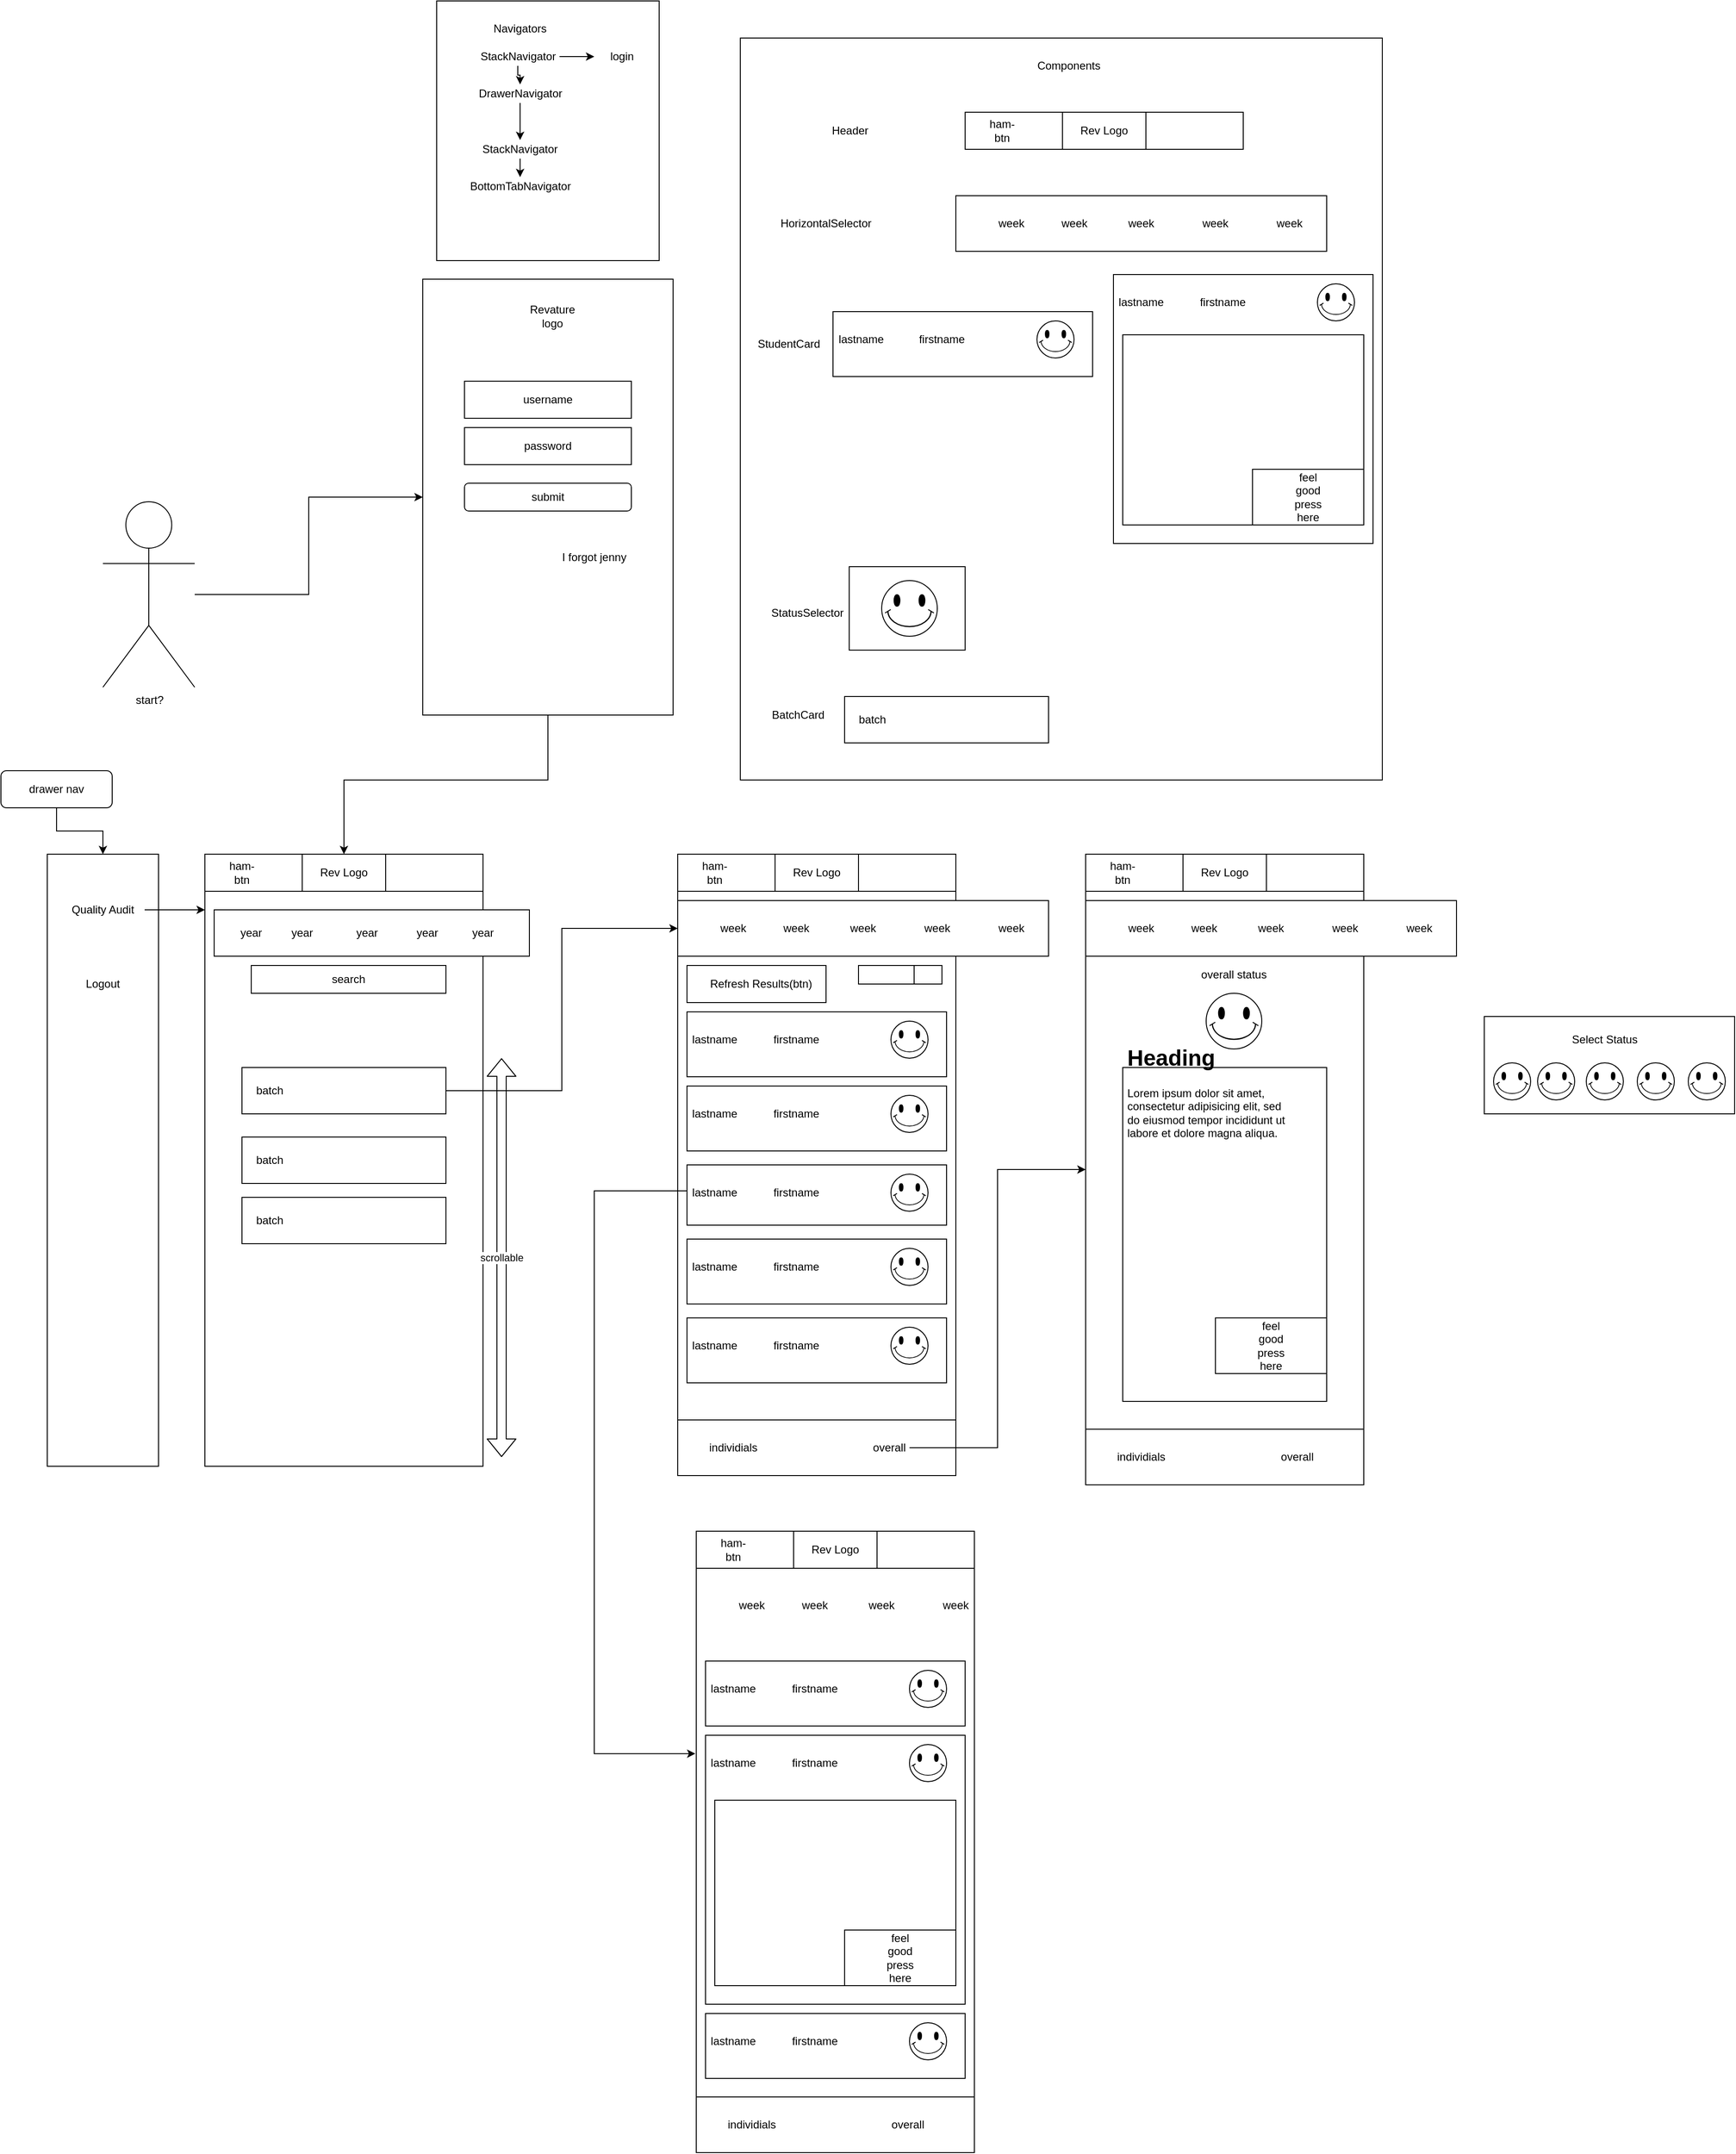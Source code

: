<mxfile version="14.4.3" type="device"><diagram id="He0J85BLUFInhsy3zsRz" name="Page-1"><mxGraphModel dx="3555" dy="3180" grid="1" gridSize="10" guides="1" tooltips="1" connect="1" arrows="1" fold="1" page="1" pageScale="1" pageWidth="850" pageHeight="1100" math="0" shadow="0"><root><mxCell id="0"/><mxCell id="1" parent="0"/><mxCell id="zfTM1DZLP_78CyFh8hw8-36" value="" style="rounded=0;whiteSpace=wrap;html=1;" parent="1" vertex="1"><mxGeometry x="325" y="250" width="120" height="60" as="geometry"/></mxCell><mxCell id="zfTM1DZLP_78CyFh8hw8-1" value="" style="rounded=0;whiteSpace=wrap;html=1;" parent="1" vertex="1"><mxGeometry x="750" y="110" width="300" height="670" as="geometry"/></mxCell><mxCell id="zfTM1DZLP_78CyFh8hw8-2" value="" style="rounded=0;whiteSpace=wrap;html=1;" parent="1" vertex="1"><mxGeometry x="750" y="110" width="300" height="40" as="geometry"/></mxCell><mxCell id="zfTM1DZLP_78CyFh8hw8-3" value="ham-btn" style="text;html=1;strokeColor=none;fillColor=none;align=center;verticalAlign=middle;whiteSpace=wrap;rounded=0;" parent="1" vertex="1"><mxGeometry x="770" y="120" width="40" height="20" as="geometry"/></mxCell><mxCell id="zfTM1DZLP_78CyFh8hw8-4" value="" style="rounded=0;whiteSpace=wrap;html=1;" parent="1" vertex="1"><mxGeometry x="70" y="110" width="120" height="660" as="geometry"/></mxCell><mxCell id="zfTM1DZLP_78CyFh8hw8-42" style="edgeStyle=orthogonalEdgeStyle;rounded=0;orthogonalLoop=1;jettySize=auto;html=1;entryX=0;entryY=0.091;entryDx=0;entryDy=0;entryPerimeter=0;" parent="1" source="zfTM1DZLP_78CyFh8hw8-5" target="zfTM1DZLP_78CyFh8hw8-22" edge="1"><mxGeometry relative="1" as="geometry"/></mxCell><mxCell id="zfTM1DZLP_78CyFh8hw8-5" value="Quality Audit" style="text;html=1;strokeColor=none;fillColor=none;align=center;verticalAlign=middle;whiteSpace=wrap;rounded=0;" parent="1" vertex="1"><mxGeometry x="85" y="160" width="90" height="20" as="geometry"/></mxCell><mxCell id="zfTM1DZLP_78CyFh8hw8-6" value="Logout" style="text;html=1;strokeColor=none;fillColor=none;align=center;verticalAlign=middle;whiteSpace=wrap;rounded=0;" parent="1" vertex="1"><mxGeometry x="110" y="240" width="40" height="20" as="geometry"/></mxCell><mxCell id="zfTM1DZLP_78CyFh8hw8-8" style="edgeStyle=orthogonalEdgeStyle;rounded=0;orthogonalLoop=1;jettySize=auto;html=1;" parent="1" source="zfTM1DZLP_78CyFh8hw8-7" target="zfTM1DZLP_78CyFh8hw8-4" edge="1"><mxGeometry relative="1" as="geometry"/></mxCell><mxCell id="zfTM1DZLP_78CyFh8hw8-7" value="drawer nav" style="rounded=1;whiteSpace=wrap;html=1;" parent="1" vertex="1"><mxGeometry x="20" y="20" width="120" height="40" as="geometry"/></mxCell><mxCell id="zfTM1DZLP_78CyFh8hw8-9" value="Rev Logo" style="rounded=0;whiteSpace=wrap;html=1;" parent="1" vertex="1"><mxGeometry x="855" y="110" width="90" height="40" as="geometry"/></mxCell><mxCell id="zfTM1DZLP_78CyFh8hw8-13" value="" style="rounded=0;whiteSpace=wrap;html=1;" parent="1" vertex="1"><mxGeometry x="750" y="160" width="400" height="60" as="geometry"/></mxCell><mxCell id="zfTM1DZLP_78CyFh8hw8-14" value="" style="rounded=0;whiteSpace=wrap;html=1;" parent="1" vertex="1"><mxGeometry x="760" y="280" width="280" height="70" as="geometry"/></mxCell><mxCell id="zfTM1DZLP_78CyFh8hw8-15" value="week" style="text;html=1;strokeColor=none;fillColor=none;align=center;verticalAlign=middle;whiteSpace=wrap;rounded=0;" parent="1" vertex="1"><mxGeometry x="790" y="180" width="40" height="20" as="geometry"/></mxCell><mxCell id="zfTM1DZLP_78CyFh8hw8-16" value="week" style="text;html=1;strokeColor=none;fillColor=none;align=center;verticalAlign=middle;whiteSpace=wrap;rounded=0;" parent="1" vertex="1"><mxGeometry x="857.5" y="180" width="40" height="20" as="geometry"/></mxCell><mxCell id="zfTM1DZLP_78CyFh8hw8-17" value="week" style="text;html=1;strokeColor=none;fillColor=none;align=center;verticalAlign=middle;whiteSpace=wrap;rounded=0;" parent="1" vertex="1"><mxGeometry x="930" y="180" width="40" height="20" as="geometry"/></mxCell><mxCell id="zfTM1DZLP_78CyFh8hw8-18" value="week" style="text;html=1;strokeColor=none;fillColor=none;align=center;verticalAlign=middle;whiteSpace=wrap;rounded=0;" parent="1" vertex="1"><mxGeometry x="1010" y="180" width="40" height="20" as="geometry"/></mxCell><mxCell id="zfTM1DZLP_78CyFh8hw8-19" value="week" style="text;html=1;strokeColor=none;fillColor=none;align=center;verticalAlign=middle;whiteSpace=wrap;rounded=0;" parent="1" vertex="1"><mxGeometry x="1090" y="180" width="40" height="20" as="geometry"/></mxCell><mxCell id="zfTM1DZLP_78CyFh8hw8-22" value="" style="rounded=0;whiteSpace=wrap;html=1;" parent="1" vertex="1"><mxGeometry x="240" y="110" width="300" height="660" as="geometry"/></mxCell><mxCell id="zfTM1DZLP_78CyFh8hw8-10" value="" style="rounded=0;whiteSpace=wrap;html=1;" parent="1" vertex="1"><mxGeometry x="250" y="170" width="340" height="50" as="geometry"/></mxCell><mxCell id="zfTM1DZLP_78CyFh8hw8-12" value="year" style="text;html=1;strokeColor=none;fillColor=none;align=center;verticalAlign=middle;whiteSpace=wrap;rounded=0;" parent="1" vertex="1"><mxGeometry x="270" y="185" width="40" height="20" as="geometry"/></mxCell><mxCell id="zfTM1DZLP_78CyFh8hw8-43" style="edgeStyle=orthogonalEdgeStyle;rounded=0;orthogonalLoop=1;jettySize=auto;html=1;entryX=0;entryY=0.5;entryDx=0;entryDy=0;" parent="1" source="zfTM1DZLP_78CyFh8hw8-27" target="zfTM1DZLP_78CyFh8hw8-13" edge="1"><mxGeometry relative="1" as="geometry"/></mxCell><mxCell id="zfTM1DZLP_78CyFh8hw8-27" value="" style="rounded=0;whiteSpace=wrap;html=1;" parent="1" vertex="1"><mxGeometry x="280" y="340" width="220" height="50" as="geometry"/></mxCell><mxCell id="zfTM1DZLP_78CyFh8hw8-29" value="batch" style="text;html=1;strokeColor=none;fillColor=none;align=center;verticalAlign=middle;whiteSpace=wrap;rounded=0;" parent="1" vertex="1"><mxGeometry x="290" y="355" width="40" height="20" as="geometry"/></mxCell><mxCell id="zfTM1DZLP_78CyFh8hw8-30" value="" style="rounded=0;whiteSpace=wrap;html=1;" parent="1" vertex="1"><mxGeometry x="280" y="415" width="220" height="50" as="geometry"/></mxCell><mxCell id="zfTM1DZLP_78CyFh8hw8-31" value="batch" style="text;html=1;strokeColor=none;fillColor=none;align=center;verticalAlign=middle;whiteSpace=wrap;rounded=0;" parent="1" vertex="1"><mxGeometry x="290" y="430" width="40" height="20" as="geometry"/></mxCell><mxCell id="zfTM1DZLP_78CyFh8hw8-32" value="" style="rounded=0;whiteSpace=wrap;html=1;" parent="1" vertex="1"><mxGeometry x="280" y="480" width="220" height="50" as="geometry"/></mxCell><mxCell id="zfTM1DZLP_78CyFh8hw8-33" value="batch" style="text;html=1;strokeColor=none;fillColor=none;align=center;verticalAlign=middle;whiteSpace=wrap;rounded=0;" parent="1" vertex="1"><mxGeometry x="290" y="495" width="40" height="20" as="geometry"/></mxCell><mxCell id="zfTM1DZLP_78CyFh8hw8-35" value="scrollable" style="shape=flexArrow;endArrow=classic;startArrow=classic;html=1;" parent="1" edge="1"><mxGeometry width="50" height="50" relative="1" as="geometry"><mxPoint x="560" y="760" as="sourcePoint"/><mxPoint x="560" y="330" as="targetPoint"/></mxGeometry></mxCell><mxCell id="zfTM1DZLP_78CyFh8hw8-37" value="" style="rounded=0;whiteSpace=wrap;html=1;" parent="1" vertex="1"><mxGeometry x="290" y="230" width="210" height="30" as="geometry"/></mxCell><mxCell id="zfTM1DZLP_78CyFh8hw8-34" value="search" style="text;html=1;strokeColor=none;fillColor=none;align=center;verticalAlign=middle;whiteSpace=wrap;rounded=0;" parent="1" vertex="1"><mxGeometry x="335" y="235" width="120" height="20" as="geometry"/></mxCell><mxCell id="zfTM1DZLP_78CyFh8hw8-39" value="" style="rounded=0;whiteSpace=wrap;html=1;" parent="1" vertex="1"><mxGeometry x="240" y="110" width="300" height="40" as="geometry"/></mxCell><mxCell id="zfTM1DZLP_78CyFh8hw8-40" value="ham-btn" style="text;html=1;strokeColor=none;fillColor=none;align=center;verticalAlign=middle;whiteSpace=wrap;rounded=0;" parent="1" vertex="1"><mxGeometry x="260" y="120" width="40" height="20" as="geometry"/></mxCell><mxCell id="zfTM1DZLP_78CyFh8hw8-41" value="Rev Logo" style="rounded=0;whiteSpace=wrap;html=1;" parent="1" vertex="1"><mxGeometry x="345" y="110" width="90" height="40" as="geometry"/></mxCell><mxCell id="zfTM1DZLP_78CyFh8hw8-44" value="" style="rounded=0;whiteSpace=wrap;html=1;" parent="1" vertex="1"><mxGeometry x="750" y="720" width="300" height="60" as="geometry"/></mxCell><mxCell id="zfTM1DZLP_78CyFh8hw8-45" value="individials" style="text;html=1;strokeColor=none;fillColor=none;align=center;verticalAlign=middle;whiteSpace=wrap;rounded=0;" parent="1" vertex="1"><mxGeometry x="790" y="740" width="40" height="20" as="geometry"/></mxCell><mxCell id="zfTM1DZLP_78CyFh8hw8-54" style="edgeStyle=orthogonalEdgeStyle;rounded=0;orthogonalLoop=1;jettySize=auto;html=1;entryX=0;entryY=0.5;entryDx=0;entryDy=0;" parent="1" source="zfTM1DZLP_78CyFh8hw8-46" target="zfTM1DZLP_78CyFh8hw8-47" edge="1"><mxGeometry relative="1" as="geometry"/></mxCell><mxCell id="zfTM1DZLP_78CyFh8hw8-46" value="overall&amp;nbsp;" style="text;html=1;strokeColor=none;fillColor=none;align=center;verticalAlign=middle;whiteSpace=wrap;rounded=0;" parent="1" vertex="1"><mxGeometry x="960" y="740" width="40" height="20" as="geometry"/></mxCell><mxCell id="zfTM1DZLP_78CyFh8hw8-47" value="" style="rounded=0;whiteSpace=wrap;html=1;" parent="1" vertex="1"><mxGeometry x="1190" y="110" width="300" height="680" as="geometry"/></mxCell><mxCell id="zfTM1DZLP_78CyFh8hw8-48" value="" style="rounded=0;whiteSpace=wrap;html=1;" parent="1" vertex="1"><mxGeometry x="1190" y="110" width="300" height="40" as="geometry"/></mxCell><mxCell id="zfTM1DZLP_78CyFh8hw8-49" value="ham-btn" style="text;html=1;strokeColor=none;fillColor=none;align=center;verticalAlign=middle;whiteSpace=wrap;rounded=0;" parent="1" vertex="1"><mxGeometry x="1210" y="120" width="40" height="20" as="geometry"/></mxCell><mxCell id="zfTM1DZLP_78CyFh8hw8-50" value="Rev Logo" style="rounded=0;whiteSpace=wrap;html=1;" parent="1" vertex="1"><mxGeometry x="1295" y="110" width="90" height="40" as="geometry"/></mxCell><mxCell id="zfTM1DZLP_78CyFh8hw8-51" value="" style="rounded=0;whiteSpace=wrap;html=1;" parent="1" vertex="1"><mxGeometry x="1190" y="730" width="300" height="60" as="geometry"/></mxCell><mxCell id="zfTM1DZLP_78CyFh8hw8-52" value="individials" style="text;html=1;strokeColor=none;fillColor=none;align=center;verticalAlign=middle;whiteSpace=wrap;rounded=0;" parent="1" vertex="1"><mxGeometry x="1230" y="750" width="40" height="20" as="geometry"/></mxCell><mxCell id="zfTM1DZLP_78CyFh8hw8-53" value="overall&amp;nbsp;" style="text;html=1;strokeColor=none;fillColor=none;align=center;verticalAlign=middle;whiteSpace=wrap;rounded=0;" parent="1" vertex="1"><mxGeometry x="1400" y="750" width="40" height="20" as="geometry"/></mxCell><mxCell id="zfTM1DZLP_78CyFh8hw8-55" value="" style="rounded=0;whiteSpace=wrap;html=1;" parent="1" vertex="1"><mxGeometry x="1190" y="160" width="400" height="60" as="geometry"/></mxCell><mxCell id="zfTM1DZLP_78CyFh8hw8-56" value="week" style="text;html=1;strokeColor=none;fillColor=none;align=center;verticalAlign=middle;whiteSpace=wrap;rounded=0;" parent="1" vertex="1"><mxGeometry x="1230" y="180" width="40" height="20" as="geometry"/></mxCell><mxCell id="zfTM1DZLP_78CyFh8hw8-57" value="week" style="text;html=1;strokeColor=none;fillColor=none;align=center;verticalAlign=middle;whiteSpace=wrap;rounded=0;" parent="1" vertex="1"><mxGeometry x="1297.5" y="180" width="40" height="20" as="geometry"/></mxCell><mxCell id="zfTM1DZLP_78CyFh8hw8-58" value="week" style="text;html=1;strokeColor=none;fillColor=none;align=center;verticalAlign=middle;whiteSpace=wrap;rounded=0;" parent="1" vertex="1"><mxGeometry x="1370" y="180" width="40" height="20" as="geometry"/></mxCell><mxCell id="zfTM1DZLP_78CyFh8hw8-59" value="week" style="text;html=1;strokeColor=none;fillColor=none;align=center;verticalAlign=middle;whiteSpace=wrap;rounded=0;" parent="1" vertex="1"><mxGeometry x="1450" y="180" width="40" height="20" as="geometry"/></mxCell><mxCell id="zfTM1DZLP_78CyFh8hw8-60" value="week" style="text;html=1;strokeColor=none;fillColor=none;align=center;verticalAlign=middle;whiteSpace=wrap;rounded=0;" parent="1" vertex="1"><mxGeometry x="1530" y="180" width="40" height="20" as="geometry"/></mxCell><mxCell id="zfTM1DZLP_78CyFh8hw8-62" value="" style="rounded=0;whiteSpace=wrap;html=1;" parent="1" vertex="1"><mxGeometry x="1230" y="340" width="220" height="360" as="geometry"/></mxCell><mxCell id="zfTM1DZLP_78CyFh8hw8-63" value="&lt;h1&gt;Heading&lt;/h1&gt;&lt;p&gt;Lorem ipsum dolor sit amet, consectetur adipisicing elit, sed do eiusmod tempor incididunt ut labore et dolore magna aliqua.&lt;/p&gt;" style="text;html=1;strokeColor=none;fillColor=none;spacing=5;spacingTop=-20;whiteSpace=wrap;overflow=hidden;rounded=0;" parent="1" vertex="1"><mxGeometry x="1230" y="310" width="190" height="120" as="geometry"/></mxCell><mxCell id="zfTM1DZLP_78CyFh8hw8-64" value="" style="rounded=0;whiteSpace=wrap;html=1;" parent="1" vertex="1"><mxGeometry x="1330" y="610" width="120" height="60" as="geometry"/></mxCell><mxCell id="zfTM1DZLP_78CyFh8hw8-65" value="feel good press here" style="text;html=1;strokeColor=none;fillColor=none;align=center;verticalAlign=middle;whiteSpace=wrap;rounded=0;" parent="1" vertex="1"><mxGeometry x="1370" y="630" width="40" height="20" as="geometry"/></mxCell><mxCell id="zfTM1DZLP_78CyFh8hw8-68" value="" style="verticalLabelPosition=bottom;verticalAlign=top;html=1;shape=mxgraph.basic.smiley" parent="1" vertex="1"><mxGeometry x="1320" y="260" width="60" height="60" as="geometry"/></mxCell><mxCell id="zfTM1DZLP_78CyFh8hw8-69" value="overall status" style="text;html=1;strokeColor=none;fillColor=none;align=center;verticalAlign=middle;whiteSpace=wrap;rounded=0;" parent="1" vertex="1"><mxGeometry x="1310" y="230" width="80" height="20" as="geometry"/></mxCell><mxCell id="zfTM1DZLP_78CyFh8hw8-70" value="lastname&lt;span style=&quot;color: rgba(0 , 0 , 0 , 0) ; font-family: monospace ; font-size: 0px&quot;&gt;%3CmxGraphModel%3E%3Croot%3E%3CmxCell%20id%3D%220%22%2F%3E%3CmxCell%20id%3D%221%22%20parent%3D%220%22%2F%3E%3CmxCell%20id%3D%222%22%20value%3D%22%22%20style%3D%22rounded%3D0%3BwhiteSpace%3Dwrap%3Bhtml%3D1%3B%22%20vertex%3D%221%22%20parent%3D%221%22%3E%3CmxGeometry%20x%3D%22750%22%20y%3D%22160%22%20width%3D%22400%22%20height%3D%2260%22%20as%3D%22geometry%22%2F%3E%3C%2FmxCell%3E%3CmxCell%20id%3D%223%22%20value%3D%22week%22%20style%3D%22text%3Bhtml%3D1%3BstrokeColor%3Dnone%3BfillColor%3Dnone%3Balign%3Dcenter%3BverticalAlign%3Dmiddle%3BwhiteSpace%3Dwrap%3Brounded%3D0%3B%22%20vertex%3D%221%22%20parent%3D%221%22%3E%3CmxGeometry%20x%3D%22790%22%20y%3D%22180%22%20width%3D%2240%22%20height%3D%2220%22%20as%3D%22geometry%22%2F%3E%3C%2FmxCell%3E%3CmxCell%20id%3D%224%22%20value%3D%22week%22%20style%3D%22text%3Bhtml%3D1%3BstrokeColor%3Dnone%3BfillColor%3Dnone%3Balign%3Dcenter%3BverticalAlign%3Dmiddle%3BwhiteSpace%3Dwrap%3Brounded%3D0%3B%22%20vertex%3D%221%22%20parent%3D%221%22%3E%3CmxGeometry%20x%3D%22857.5%22%20y%3D%22180%22%20width%3D%2240%22%20height%3D%2220%22%20as%3D%22geometry%22%2F%3E%3C%2FmxCell%3E%3CmxCell%20id%3D%225%22%20value%3D%22week%22%20style%3D%22text%3Bhtml%3D1%3BstrokeColor%3Dnone%3BfillColor%3Dnone%3Balign%3Dcenter%3BverticalAlign%3Dmiddle%3BwhiteSpace%3Dwrap%3Brounded%3D0%3B%22%20vertex%3D%221%22%20parent%3D%221%22%3E%3CmxGeometry%20x%3D%22930%22%20y%3D%22180%22%20width%3D%2240%22%20height%3D%2220%22%20as%3D%22geometry%22%2F%3E%3C%2FmxCell%3E%3CmxCell%20id%3D%226%22%20value%3D%22week%22%20style%3D%22text%3Bhtml%3D1%3BstrokeColor%3Dnone%3BfillColor%3Dnone%3Balign%3Dcenter%3BverticalAlign%3Dmiddle%3BwhiteSpace%3Dwrap%3Brounded%3D0%3B%22%20vertex%3D%221%22%20parent%3D%221%22%3E%3CmxGeometry%20x%3D%221010%22%20y%3D%22180%22%20width%3D%2240%22%20height%3D%2220%22%20as%3D%22geometry%22%2F%3E%3C%2FmxCell%3E%3CmxCell%20id%3D%227%22%20value%3D%22week%22%20style%3D%22text%3Bhtml%3D1%3BstrokeColor%3Dnone%3BfillColor%3Dnone%3Balign%3Dcenter%3BverticalAlign%3Dmiddle%3BwhiteSpace%3Dwrap%3Brounded%3D0%3B%22%20vertex%3D%221%22%20parent%3D%221%22%3E%3CmxGeometry%20x%3D%221090%22%20y%3D%22180%22%20width%3D%2240%22%20height%3D%2220%22%20as%3D%22geometry%22%2F%3E%3C%2FmxCell%3E%3C%2Froot%3E%3C%2FmxGraphModel%3E&lt;/span&gt;" style="text;html=1;strokeColor=none;fillColor=none;align=center;verticalAlign=middle;whiteSpace=wrap;rounded=0;" parent="1" vertex="1"><mxGeometry x="770" y="300" width="40" height="20" as="geometry"/></mxCell><mxCell id="zfTM1DZLP_78CyFh8hw8-71" value="firstname" style="text;html=1;strokeColor=none;fillColor=none;align=center;verticalAlign=middle;whiteSpace=wrap;rounded=0;" parent="1" vertex="1"><mxGeometry x="857.5" y="300" width="40" height="20" as="geometry"/></mxCell><mxCell id="zfTM1DZLP_78CyFh8hw8-72" value="" style="verticalLabelPosition=bottom;verticalAlign=top;html=1;shape=mxgraph.basic.smiley" parent="1" vertex="1"><mxGeometry x="980" y="290" width="40" height="40" as="geometry"/></mxCell><mxCell id="zfTM1DZLP_78CyFh8hw8-74" value="" style="rounded=0;whiteSpace=wrap;html=1;" parent="1" vertex="1"><mxGeometry x="760" y="360" width="280" height="70" as="geometry"/></mxCell><mxCell id="zfTM1DZLP_78CyFh8hw8-75" value="lastname&lt;span style=&quot;color: rgba(0 , 0 , 0 , 0) ; font-family: monospace ; font-size: 0px&quot;&gt;%3CmxGraphModel%3E%3Croot%3E%3CmxCell%20id%3D%220%22%2F%3E%3CmxCell%20id%3D%221%22%20parent%3D%220%22%2F%3E%3CmxCell%20id%3D%222%22%20value%3D%22%22%20style%3D%22rounded%3D0%3BwhiteSpace%3Dwrap%3Bhtml%3D1%3B%22%20vertex%3D%221%22%20parent%3D%221%22%3E%3CmxGeometry%20x%3D%22750%22%20y%3D%22160%22%20width%3D%22400%22%20height%3D%2260%22%20as%3D%22geometry%22%2F%3E%3C%2FmxCell%3E%3CmxCell%20id%3D%223%22%20value%3D%22week%22%20style%3D%22text%3Bhtml%3D1%3BstrokeColor%3Dnone%3BfillColor%3Dnone%3Balign%3Dcenter%3BverticalAlign%3Dmiddle%3BwhiteSpace%3Dwrap%3Brounded%3D0%3B%22%20vertex%3D%221%22%20parent%3D%221%22%3E%3CmxGeometry%20x%3D%22790%22%20y%3D%22180%22%20width%3D%2240%22%20height%3D%2220%22%20as%3D%22geometry%22%2F%3E%3C%2FmxCell%3E%3CmxCell%20id%3D%224%22%20value%3D%22week%22%20style%3D%22text%3Bhtml%3D1%3BstrokeColor%3Dnone%3BfillColor%3Dnone%3Balign%3Dcenter%3BverticalAlign%3Dmiddle%3BwhiteSpace%3Dwrap%3Brounded%3D0%3B%22%20vertex%3D%221%22%20parent%3D%221%22%3E%3CmxGeometry%20x%3D%22857.5%22%20y%3D%22180%22%20width%3D%2240%22%20height%3D%2220%22%20as%3D%22geometry%22%2F%3E%3C%2FmxCell%3E%3CmxCell%20id%3D%225%22%20value%3D%22week%22%20style%3D%22text%3Bhtml%3D1%3BstrokeColor%3Dnone%3BfillColor%3Dnone%3Balign%3Dcenter%3BverticalAlign%3Dmiddle%3BwhiteSpace%3Dwrap%3Brounded%3D0%3B%22%20vertex%3D%221%22%20parent%3D%221%22%3E%3CmxGeometry%20x%3D%22930%22%20y%3D%22180%22%20width%3D%2240%22%20height%3D%2220%22%20as%3D%22geometry%22%2F%3E%3C%2FmxCell%3E%3CmxCell%20id%3D%226%22%20value%3D%22week%22%20style%3D%22text%3Bhtml%3D1%3BstrokeColor%3Dnone%3BfillColor%3Dnone%3Balign%3Dcenter%3BverticalAlign%3Dmiddle%3BwhiteSpace%3Dwrap%3Brounded%3D0%3B%22%20vertex%3D%221%22%20parent%3D%221%22%3E%3CmxGeometry%20x%3D%221010%22%20y%3D%22180%22%20width%3D%2240%22%20height%3D%2220%22%20as%3D%22geometry%22%2F%3E%3C%2FmxCell%3E%3CmxCell%20id%3D%227%22%20value%3D%22week%22%20style%3D%22text%3Bhtml%3D1%3BstrokeColor%3Dnone%3BfillColor%3Dnone%3Balign%3Dcenter%3BverticalAlign%3Dmiddle%3BwhiteSpace%3Dwrap%3Brounded%3D0%3B%22%20vertex%3D%221%22%20parent%3D%221%22%3E%3CmxGeometry%20x%3D%221090%22%20y%3D%22180%22%20width%3D%2240%22%20height%3D%2220%22%20as%3D%22geometry%22%2F%3E%3C%2FmxCell%3E%3C%2Froot%3E%3C%2FmxGraphModel%3E&lt;/span&gt;" style="text;html=1;strokeColor=none;fillColor=none;align=center;verticalAlign=middle;whiteSpace=wrap;rounded=0;" parent="1" vertex="1"><mxGeometry x="770" y="380" width="40" height="20" as="geometry"/></mxCell><mxCell id="zfTM1DZLP_78CyFh8hw8-76" value="firstname" style="text;html=1;strokeColor=none;fillColor=none;align=center;verticalAlign=middle;whiteSpace=wrap;rounded=0;" parent="1" vertex="1"><mxGeometry x="857.5" y="380" width="40" height="20" as="geometry"/></mxCell><mxCell id="zfTM1DZLP_78CyFh8hw8-77" value="" style="verticalLabelPosition=bottom;verticalAlign=top;html=1;shape=mxgraph.basic.smiley" parent="1" vertex="1"><mxGeometry x="980" y="370" width="40" height="40" as="geometry"/></mxCell><mxCell id="zfTM1DZLP_78CyFh8hw8-86" value="" style="rounded=0;whiteSpace=wrap;html=1;" parent="1" vertex="1"><mxGeometry x="760" y="525" width="280" height="70" as="geometry"/></mxCell><mxCell id="zfTM1DZLP_78CyFh8hw8-87" value="lastname&lt;span style=&quot;color: rgba(0 , 0 , 0 , 0) ; font-family: monospace ; font-size: 0px&quot;&gt;%3CmxGraphModel%3E%3Croot%3E%3CmxCell%20id%3D%220%22%2F%3E%3CmxCell%20id%3D%221%22%20parent%3D%220%22%2F%3E%3CmxCell%20id%3D%222%22%20value%3D%22%22%20style%3D%22rounded%3D0%3BwhiteSpace%3Dwrap%3Bhtml%3D1%3B%22%20vertex%3D%221%22%20parent%3D%221%22%3E%3CmxGeometry%20x%3D%22750%22%20y%3D%22160%22%20width%3D%22400%22%20height%3D%2260%22%20as%3D%22geometry%22%2F%3E%3C%2FmxCell%3E%3CmxCell%20id%3D%223%22%20value%3D%22week%22%20style%3D%22text%3Bhtml%3D1%3BstrokeColor%3Dnone%3BfillColor%3Dnone%3Balign%3Dcenter%3BverticalAlign%3Dmiddle%3BwhiteSpace%3Dwrap%3Brounded%3D0%3B%22%20vertex%3D%221%22%20parent%3D%221%22%3E%3CmxGeometry%20x%3D%22790%22%20y%3D%22180%22%20width%3D%2240%22%20height%3D%2220%22%20as%3D%22geometry%22%2F%3E%3C%2FmxCell%3E%3CmxCell%20id%3D%224%22%20value%3D%22week%22%20style%3D%22text%3Bhtml%3D1%3BstrokeColor%3Dnone%3BfillColor%3Dnone%3Balign%3Dcenter%3BverticalAlign%3Dmiddle%3BwhiteSpace%3Dwrap%3Brounded%3D0%3B%22%20vertex%3D%221%22%20parent%3D%221%22%3E%3CmxGeometry%20x%3D%22857.5%22%20y%3D%22180%22%20width%3D%2240%22%20height%3D%2220%22%20as%3D%22geometry%22%2F%3E%3C%2FmxCell%3E%3CmxCell%20id%3D%225%22%20value%3D%22week%22%20style%3D%22text%3Bhtml%3D1%3BstrokeColor%3Dnone%3BfillColor%3Dnone%3Balign%3Dcenter%3BverticalAlign%3Dmiddle%3BwhiteSpace%3Dwrap%3Brounded%3D0%3B%22%20vertex%3D%221%22%20parent%3D%221%22%3E%3CmxGeometry%20x%3D%22930%22%20y%3D%22180%22%20width%3D%2240%22%20height%3D%2220%22%20as%3D%22geometry%22%2F%3E%3C%2FmxCell%3E%3CmxCell%20id%3D%226%22%20value%3D%22week%22%20style%3D%22text%3Bhtml%3D1%3BstrokeColor%3Dnone%3BfillColor%3Dnone%3Balign%3Dcenter%3BverticalAlign%3Dmiddle%3BwhiteSpace%3Dwrap%3Brounded%3D0%3B%22%20vertex%3D%221%22%20parent%3D%221%22%3E%3CmxGeometry%20x%3D%221010%22%20y%3D%22180%22%20width%3D%2240%22%20height%3D%2220%22%20as%3D%22geometry%22%2F%3E%3C%2FmxCell%3E%3CmxCell%20id%3D%227%22%20value%3D%22week%22%20style%3D%22text%3Bhtml%3D1%3BstrokeColor%3Dnone%3BfillColor%3Dnone%3Balign%3Dcenter%3BverticalAlign%3Dmiddle%3BwhiteSpace%3Dwrap%3Brounded%3D0%3B%22%20vertex%3D%221%22%20parent%3D%221%22%3E%3CmxGeometry%20x%3D%221090%22%20y%3D%22180%22%20width%3D%2240%22%20height%3D%2220%22%20as%3D%22geometry%22%2F%3E%3C%2FmxCell%3E%3C%2Froot%3E%3C%2FmxGraphModel%3E&lt;/span&gt;" style="text;html=1;strokeColor=none;fillColor=none;align=center;verticalAlign=middle;whiteSpace=wrap;rounded=0;" parent="1" vertex="1"><mxGeometry x="770" y="545" width="40" height="20" as="geometry"/></mxCell><mxCell id="zfTM1DZLP_78CyFh8hw8-88" value="firstname" style="text;html=1;strokeColor=none;fillColor=none;align=center;verticalAlign=middle;whiteSpace=wrap;rounded=0;" parent="1" vertex="1"><mxGeometry x="857.5" y="545" width="40" height="20" as="geometry"/></mxCell><mxCell id="zfTM1DZLP_78CyFh8hw8-89" value="" style="verticalLabelPosition=bottom;verticalAlign=top;html=1;shape=mxgraph.basic.smiley" parent="1" vertex="1"><mxGeometry x="980" y="535" width="40" height="40" as="geometry"/></mxCell><mxCell id="zfTM1DZLP_78CyFh8hw8-127" style="edgeStyle=orthogonalEdgeStyle;rounded=0;orthogonalLoop=1;jettySize=auto;html=1;entryX=-0.003;entryY=0.358;entryDx=0;entryDy=0;entryPerimeter=0;exitX=0;exitY=0.5;exitDx=0;exitDy=0;" parent="1" source="zfTM1DZLP_78CyFh8hw8-82" target="zfTM1DZLP_78CyFh8hw8-94" edge="1"><mxGeometry relative="1" as="geometry"><mxPoint x="650" y="1070" as="targetPoint"/><Array as="points"><mxPoint x="900" y="477"/><mxPoint x="900" y="473"/><mxPoint x="660" y="473"/><mxPoint x="660" y="1080"/></Array></mxGeometry></mxCell><mxCell id="zfTM1DZLP_78CyFh8hw8-82" value="" style="rounded=0;whiteSpace=wrap;html=1;" parent="1" vertex="1"><mxGeometry x="760" y="445" width="280" height="65" as="geometry"/></mxCell><mxCell id="zfTM1DZLP_78CyFh8hw8-83" value="lastname&lt;span style=&quot;color: rgba(0 , 0 , 0 , 0) ; font-family: monospace ; font-size: 0px&quot;&gt;%3CmxGraphModel%3E%3Croot%3E%3CmxCell%20id%3D%220%22%2F%3E%3CmxCell%20id%3D%221%22%20parent%3D%220%22%2F%3E%3CmxCell%20id%3D%222%22%20value%3D%22%22%20style%3D%22rounded%3D0%3BwhiteSpace%3Dwrap%3Bhtml%3D1%3B%22%20vertex%3D%221%22%20parent%3D%221%22%3E%3CmxGeometry%20x%3D%22750%22%20y%3D%22160%22%20width%3D%22400%22%20height%3D%2260%22%20as%3D%22geometry%22%2F%3E%3C%2FmxCell%3E%3CmxCell%20id%3D%223%22%20value%3D%22week%22%20style%3D%22text%3Bhtml%3D1%3BstrokeColor%3Dnone%3BfillColor%3Dnone%3Balign%3Dcenter%3BverticalAlign%3Dmiddle%3BwhiteSpace%3Dwrap%3Brounded%3D0%3B%22%20vertex%3D%221%22%20parent%3D%221%22%3E%3CmxGeometry%20x%3D%22790%22%20y%3D%22180%22%20width%3D%2240%22%20height%3D%2220%22%20as%3D%22geometry%22%2F%3E%3C%2FmxCell%3E%3CmxCell%20id%3D%224%22%20value%3D%22week%22%20style%3D%22text%3Bhtml%3D1%3BstrokeColor%3Dnone%3BfillColor%3Dnone%3Balign%3Dcenter%3BverticalAlign%3Dmiddle%3BwhiteSpace%3Dwrap%3Brounded%3D0%3B%22%20vertex%3D%221%22%20parent%3D%221%22%3E%3CmxGeometry%20x%3D%22857.5%22%20y%3D%22180%22%20width%3D%2240%22%20height%3D%2220%22%20as%3D%22geometry%22%2F%3E%3C%2FmxCell%3E%3CmxCell%20id%3D%225%22%20value%3D%22week%22%20style%3D%22text%3Bhtml%3D1%3BstrokeColor%3Dnone%3BfillColor%3Dnone%3Balign%3Dcenter%3BverticalAlign%3Dmiddle%3BwhiteSpace%3Dwrap%3Brounded%3D0%3B%22%20vertex%3D%221%22%20parent%3D%221%22%3E%3CmxGeometry%20x%3D%22930%22%20y%3D%22180%22%20width%3D%2240%22%20height%3D%2220%22%20as%3D%22geometry%22%2F%3E%3C%2FmxCell%3E%3CmxCell%20id%3D%226%22%20value%3D%22week%22%20style%3D%22text%3Bhtml%3D1%3BstrokeColor%3Dnone%3BfillColor%3Dnone%3Balign%3Dcenter%3BverticalAlign%3Dmiddle%3BwhiteSpace%3Dwrap%3Brounded%3D0%3B%22%20vertex%3D%221%22%20parent%3D%221%22%3E%3CmxGeometry%20x%3D%221010%22%20y%3D%22180%22%20width%3D%2240%22%20height%3D%2220%22%20as%3D%22geometry%22%2F%3E%3C%2FmxCell%3E%3CmxCell%20id%3D%227%22%20value%3D%22week%22%20style%3D%22text%3Bhtml%3D1%3BstrokeColor%3Dnone%3BfillColor%3Dnone%3Balign%3Dcenter%3BverticalAlign%3Dmiddle%3BwhiteSpace%3Dwrap%3Brounded%3D0%3B%22%20vertex%3D%221%22%20parent%3D%221%22%3E%3CmxGeometry%20x%3D%221090%22%20y%3D%22180%22%20width%3D%2240%22%20height%3D%2220%22%20as%3D%22geometry%22%2F%3E%3C%2FmxCell%3E%3C%2Froot%3E%3C%2FmxGraphModel%3E&lt;/span&gt;" style="text;html=1;strokeColor=none;fillColor=none;align=center;verticalAlign=middle;whiteSpace=wrap;rounded=0;" parent="1" vertex="1"><mxGeometry x="770" y="465" width="40" height="20" as="geometry"/></mxCell><mxCell id="zfTM1DZLP_78CyFh8hw8-84" value="firstname" style="text;html=1;strokeColor=none;fillColor=none;align=center;verticalAlign=middle;whiteSpace=wrap;rounded=0;" parent="1" vertex="1"><mxGeometry x="857.5" y="465" width="40" height="20" as="geometry"/></mxCell><mxCell id="zfTM1DZLP_78CyFh8hw8-85" value="" style="verticalLabelPosition=bottom;verticalAlign=top;html=1;shape=mxgraph.basic.smiley" parent="1" vertex="1"><mxGeometry x="980" y="455" width="40" height="40" as="geometry"/></mxCell><mxCell id="zfTM1DZLP_78CyFh8hw8-90" value="" style="rounded=0;whiteSpace=wrap;html=1;" parent="1" vertex="1"><mxGeometry x="760" y="610" width="280" height="70" as="geometry"/></mxCell><mxCell id="zfTM1DZLP_78CyFh8hw8-91" value="lastname&lt;span style=&quot;color: rgba(0 , 0 , 0 , 0) ; font-family: monospace ; font-size: 0px&quot;&gt;%3CmxGraphModel%3E%3Croot%3E%3CmxCell%20id%3D%220%22%2F%3E%3CmxCell%20id%3D%221%22%20parent%3D%220%22%2F%3E%3CmxCell%20id%3D%222%22%20value%3D%22%22%20style%3D%22rounded%3D0%3BwhiteSpace%3Dwrap%3Bhtml%3D1%3B%22%20vertex%3D%221%22%20parent%3D%221%22%3E%3CmxGeometry%20x%3D%22750%22%20y%3D%22160%22%20width%3D%22400%22%20height%3D%2260%22%20as%3D%22geometry%22%2F%3E%3C%2FmxCell%3E%3CmxCell%20id%3D%223%22%20value%3D%22week%22%20style%3D%22text%3Bhtml%3D1%3BstrokeColor%3Dnone%3BfillColor%3Dnone%3Balign%3Dcenter%3BverticalAlign%3Dmiddle%3BwhiteSpace%3Dwrap%3Brounded%3D0%3B%22%20vertex%3D%221%22%20parent%3D%221%22%3E%3CmxGeometry%20x%3D%22790%22%20y%3D%22180%22%20width%3D%2240%22%20height%3D%2220%22%20as%3D%22geometry%22%2F%3E%3C%2FmxCell%3E%3CmxCell%20id%3D%224%22%20value%3D%22week%22%20style%3D%22text%3Bhtml%3D1%3BstrokeColor%3Dnone%3BfillColor%3Dnone%3Balign%3Dcenter%3BverticalAlign%3Dmiddle%3BwhiteSpace%3Dwrap%3Brounded%3D0%3B%22%20vertex%3D%221%22%20parent%3D%221%22%3E%3CmxGeometry%20x%3D%22857.5%22%20y%3D%22180%22%20width%3D%2240%22%20height%3D%2220%22%20as%3D%22geometry%22%2F%3E%3C%2FmxCell%3E%3CmxCell%20id%3D%225%22%20value%3D%22week%22%20style%3D%22text%3Bhtml%3D1%3BstrokeColor%3Dnone%3BfillColor%3Dnone%3Balign%3Dcenter%3BverticalAlign%3Dmiddle%3BwhiteSpace%3Dwrap%3Brounded%3D0%3B%22%20vertex%3D%221%22%20parent%3D%221%22%3E%3CmxGeometry%20x%3D%22930%22%20y%3D%22180%22%20width%3D%2240%22%20height%3D%2220%22%20as%3D%22geometry%22%2F%3E%3C%2FmxCell%3E%3CmxCell%20id%3D%226%22%20value%3D%22week%22%20style%3D%22text%3Bhtml%3D1%3BstrokeColor%3Dnone%3BfillColor%3Dnone%3Balign%3Dcenter%3BverticalAlign%3Dmiddle%3BwhiteSpace%3Dwrap%3Brounded%3D0%3B%22%20vertex%3D%221%22%20parent%3D%221%22%3E%3CmxGeometry%20x%3D%221010%22%20y%3D%22180%22%20width%3D%2240%22%20height%3D%2220%22%20as%3D%22geometry%22%2F%3E%3C%2FmxCell%3E%3CmxCell%20id%3D%227%22%20value%3D%22week%22%20style%3D%22text%3Bhtml%3D1%3BstrokeColor%3Dnone%3BfillColor%3Dnone%3Balign%3Dcenter%3BverticalAlign%3Dmiddle%3BwhiteSpace%3Dwrap%3Brounded%3D0%3B%22%20vertex%3D%221%22%20parent%3D%221%22%3E%3CmxGeometry%20x%3D%221090%22%20y%3D%22180%22%20width%3D%2240%22%20height%3D%2220%22%20as%3D%22geometry%22%2F%3E%3C%2FmxCell%3E%3C%2Froot%3E%3C%2FmxGraphModel%3E&lt;/span&gt;" style="text;html=1;strokeColor=none;fillColor=none;align=center;verticalAlign=middle;whiteSpace=wrap;rounded=0;" parent="1" vertex="1"><mxGeometry x="770" y="630" width="40" height="20" as="geometry"/></mxCell><mxCell id="zfTM1DZLP_78CyFh8hw8-92" value="firstname" style="text;html=1;strokeColor=none;fillColor=none;align=center;verticalAlign=middle;whiteSpace=wrap;rounded=0;" parent="1" vertex="1"><mxGeometry x="857.5" y="630" width="40" height="20" as="geometry"/></mxCell><mxCell id="zfTM1DZLP_78CyFh8hw8-93" value="" style="verticalLabelPosition=bottom;verticalAlign=top;html=1;shape=mxgraph.basic.smiley" parent="1" vertex="1"><mxGeometry x="980" y="620" width="40" height="40" as="geometry"/></mxCell><mxCell id="zfTM1DZLP_78CyFh8hw8-94" value="" style="rounded=0;whiteSpace=wrap;html=1;" parent="1" vertex="1"><mxGeometry x="770" y="840" width="300" height="670" as="geometry"/></mxCell><mxCell id="zfTM1DZLP_78CyFh8hw8-95" value="" style="rounded=0;whiteSpace=wrap;html=1;" parent="1" vertex="1"><mxGeometry x="770" y="840" width="300" height="40" as="geometry"/></mxCell><mxCell id="zfTM1DZLP_78CyFh8hw8-96" value="ham-btn" style="text;html=1;strokeColor=none;fillColor=none;align=center;verticalAlign=middle;whiteSpace=wrap;rounded=0;" parent="1" vertex="1"><mxGeometry x="790" y="850" width="40" height="20" as="geometry"/></mxCell><mxCell id="zfTM1DZLP_78CyFh8hw8-97" value="Rev Logo" style="rounded=0;whiteSpace=wrap;html=1;" parent="1" vertex="1"><mxGeometry x="875" y="840" width="90" height="40" as="geometry"/></mxCell><mxCell id="zfTM1DZLP_78CyFh8hw8-98" value="" style="rounded=0;whiteSpace=wrap;html=1;" parent="1" vertex="1"><mxGeometry x="780" y="980" width="280" height="70" as="geometry"/></mxCell><mxCell id="zfTM1DZLP_78CyFh8hw8-99" value="week" style="text;html=1;strokeColor=none;fillColor=none;align=center;verticalAlign=middle;whiteSpace=wrap;rounded=0;" parent="1" vertex="1"><mxGeometry x="810" y="910" width="40" height="20" as="geometry"/></mxCell><mxCell id="zfTM1DZLP_78CyFh8hw8-100" value="week" style="text;html=1;strokeColor=none;fillColor=none;align=center;verticalAlign=middle;whiteSpace=wrap;rounded=0;" parent="1" vertex="1"><mxGeometry x="877.5" y="910" width="40" height="20" as="geometry"/></mxCell><mxCell id="zfTM1DZLP_78CyFh8hw8-101" value="week" style="text;html=1;strokeColor=none;fillColor=none;align=center;verticalAlign=middle;whiteSpace=wrap;rounded=0;" parent="1" vertex="1"><mxGeometry x="950" y="910" width="40" height="20" as="geometry"/></mxCell><mxCell id="zfTM1DZLP_78CyFh8hw8-102" value="week" style="text;html=1;strokeColor=none;fillColor=none;align=center;verticalAlign=middle;whiteSpace=wrap;rounded=0;" parent="1" vertex="1"><mxGeometry x="1030" y="910" width="40" height="20" as="geometry"/></mxCell><mxCell id="zfTM1DZLP_78CyFh8hw8-103" value="" style="rounded=0;whiteSpace=wrap;html=1;" parent="1" vertex="1"><mxGeometry x="770" y="1450" width="300" height="60" as="geometry"/></mxCell><mxCell id="zfTM1DZLP_78CyFh8hw8-104" value="individials" style="text;html=1;strokeColor=none;fillColor=none;align=center;verticalAlign=middle;whiteSpace=wrap;rounded=0;" parent="1" vertex="1"><mxGeometry x="810" y="1470" width="40" height="20" as="geometry"/></mxCell><mxCell id="zfTM1DZLP_78CyFh8hw8-105" value="overall&amp;nbsp;" style="text;html=1;strokeColor=none;fillColor=none;align=center;verticalAlign=middle;whiteSpace=wrap;rounded=0;" parent="1" vertex="1"><mxGeometry x="980" y="1470" width="40" height="20" as="geometry"/></mxCell><mxCell id="zfTM1DZLP_78CyFh8hw8-106" value="lastname&lt;span style=&quot;color: rgba(0 , 0 , 0 , 0) ; font-family: monospace ; font-size: 0px&quot;&gt;%3CmxGraphModel%3E%3Croot%3E%3CmxCell%20id%3D%220%22%2F%3E%3CmxCell%20id%3D%221%22%20parent%3D%220%22%2F%3E%3CmxCell%20id%3D%222%22%20value%3D%22%22%20style%3D%22rounded%3D0%3BwhiteSpace%3Dwrap%3Bhtml%3D1%3B%22%20vertex%3D%221%22%20parent%3D%221%22%3E%3CmxGeometry%20x%3D%22750%22%20y%3D%22160%22%20width%3D%22400%22%20height%3D%2260%22%20as%3D%22geometry%22%2F%3E%3C%2FmxCell%3E%3CmxCell%20id%3D%223%22%20value%3D%22week%22%20style%3D%22text%3Bhtml%3D1%3BstrokeColor%3Dnone%3BfillColor%3Dnone%3Balign%3Dcenter%3BverticalAlign%3Dmiddle%3BwhiteSpace%3Dwrap%3Brounded%3D0%3B%22%20vertex%3D%221%22%20parent%3D%221%22%3E%3CmxGeometry%20x%3D%22790%22%20y%3D%22180%22%20width%3D%2240%22%20height%3D%2220%22%20as%3D%22geometry%22%2F%3E%3C%2FmxCell%3E%3CmxCell%20id%3D%224%22%20value%3D%22week%22%20style%3D%22text%3Bhtml%3D1%3BstrokeColor%3Dnone%3BfillColor%3Dnone%3Balign%3Dcenter%3BverticalAlign%3Dmiddle%3BwhiteSpace%3Dwrap%3Brounded%3D0%3B%22%20vertex%3D%221%22%20parent%3D%221%22%3E%3CmxGeometry%20x%3D%22857.5%22%20y%3D%22180%22%20width%3D%2240%22%20height%3D%2220%22%20as%3D%22geometry%22%2F%3E%3C%2FmxCell%3E%3CmxCell%20id%3D%225%22%20value%3D%22week%22%20style%3D%22text%3Bhtml%3D1%3BstrokeColor%3Dnone%3BfillColor%3Dnone%3Balign%3Dcenter%3BverticalAlign%3Dmiddle%3BwhiteSpace%3Dwrap%3Brounded%3D0%3B%22%20vertex%3D%221%22%20parent%3D%221%22%3E%3CmxGeometry%20x%3D%22930%22%20y%3D%22180%22%20width%3D%2240%22%20height%3D%2220%22%20as%3D%22geometry%22%2F%3E%3C%2FmxCell%3E%3CmxCell%20id%3D%226%22%20value%3D%22week%22%20style%3D%22text%3Bhtml%3D1%3BstrokeColor%3Dnone%3BfillColor%3Dnone%3Balign%3Dcenter%3BverticalAlign%3Dmiddle%3BwhiteSpace%3Dwrap%3Brounded%3D0%3B%22%20vertex%3D%221%22%20parent%3D%221%22%3E%3CmxGeometry%20x%3D%221010%22%20y%3D%22180%22%20width%3D%2240%22%20height%3D%2220%22%20as%3D%22geometry%22%2F%3E%3C%2FmxCell%3E%3CmxCell%20id%3D%227%22%20value%3D%22week%22%20style%3D%22text%3Bhtml%3D1%3BstrokeColor%3Dnone%3BfillColor%3Dnone%3Balign%3Dcenter%3BverticalAlign%3Dmiddle%3BwhiteSpace%3Dwrap%3Brounded%3D0%3B%22%20vertex%3D%221%22%20parent%3D%221%22%3E%3CmxGeometry%20x%3D%221090%22%20y%3D%22180%22%20width%3D%2240%22%20height%3D%2220%22%20as%3D%22geometry%22%2F%3E%3C%2FmxCell%3E%3C%2Froot%3E%3C%2FmxGraphModel%3E&lt;/span&gt;" style="text;html=1;strokeColor=none;fillColor=none;align=center;verticalAlign=middle;whiteSpace=wrap;rounded=0;" parent="1" vertex="1"><mxGeometry x="790" y="1000" width="40" height="20" as="geometry"/></mxCell><mxCell id="zfTM1DZLP_78CyFh8hw8-107" value="firstname" style="text;html=1;strokeColor=none;fillColor=none;align=center;verticalAlign=middle;whiteSpace=wrap;rounded=0;" parent="1" vertex="1"><mxGeometry x="877.5" y="1000" width="40" height="20" as="geometry"/></mxCell><mxCell id="zfTM1DZLP_78CyFh8hw8-108" value="" style="verticalLabelPosition=bottom;verticalAlign=top;html=1;shape=mxgraph.basic.smiley" parent="1" vertex="1"><mxGeometry x="1000" y="990" width="40" height="40" as="geometry"/></mxCell><mxCell id="zfTM1DZLP_78CyFh8hw8-109" value="" style="rounded=0;whiteSpace=wrap;html=1;" parent="1" vertex="1"><mxGeometry x="780" y="1060" width="280" height="290" as="geometry"/></mxCell><mxCell id="zfTM1DZLP_78CyFh8hw8-110" value="lastname&lt;span style=&quot;color: rgba(0 , 0 , 0 , 0) ; font-family: monospace ; font-size: 0px&quot;&gt;%3CmxGraphModel%3E%3Croot%3E%3CmxCell%20id%3D%220%22%2F%3E%3CmxCell%20id%3D%221%22%20parent%3D%220%22%2F%3E%3CmxCell%20id%3D%222%22%20value%3D%22%22%20style%3D%22rounded%3D0%3BwhiteSpace%3Dwrap%3Bhtml%3D1%3B%22%20vertex%3D%221%22%20parent%3D%221%22%3E%3CmxGeometry%20x%3D%22750%22%20y%3D%22160%22%20width%3D%22400%22%20height%3D%2260%22%20as%3D%22geometry%22%2F%3E%3C%2FmxCell%3E%3CmxCell%20id%3D%223%22%20value%3D%22week%22%20style%3D%22text%3Bhtml%3D1%3BstrokeColor%3Dnone%3BfillColor%3Dnone%3Balign%3Dcenter%3BverticalAlign%3Dmiddle%3BwhiteSpace%3Dwrap%3Brounded%3D0%3B%22%20vertex%3D%221%22%20parent%3D%221%22%3E%3CmxGeometry%20x%3D%22790%22%20y%3D%22180%22%20width%3D%2240%22%20height%3D%2220%22%20as%3D%22geometry%22%2F%3E%3C%2FmxCell%3E%3CmxCell%20id%3D%224%22%20value%3D%22week%22%20style%3D%22text%3Bhtml%3D1%3BstrokeColor%3Dnone%3BfillColor%3Dnone%3Balign%3Dcenter%3BverticalAlign%3Dmiddle%3BwhiteSpace%3Dwrap%3Brounded%3D0%3B%22%20vertex%3D%221%22%20parent%3D%221%22%3E%3CmxGeometry%20x%3D%22857.5%22%20y%3D%22180%22%20width%3D%2240%22%20height%3D%2220%22%20as%3D%22geometry%22%2F%3E%3C%2FmxCell%3E%3CmxCell%20id%3D%225%22%20value%3D%22week%22%20style%3D%22text%3Bhtml%3D1%3BstrokeColor%3Dnone%3BfillColor%3Dnone%3Balign%3Dcenter%3BverticalAlign%3Dmiddle%3BwhiteSpace%3Dwrap%3Brounded%3D0%3B%22%20vertex%3D%221%22%20parent%3D%221%22%3E%3CmxGeometry%20x%3D%22930%22%20y%3D%22180%22%20width%3D%2240%22%20height%3D%2220%22%20as%3D%22geometry%22%2F%3E%3C%2FmxCell%3E%3CmxCell%20id%3D%226%22%20value%3D%22week%22%20style%3D%22text%3Bhtml%3D1%3BstrokeColor%3Dnone%3BfillColor%3Dnone%3Balign%3Dcenter%3BverticalAlign%3Dmiddle%3BwhiteSpace%3Dwrap%3Brounded%3D0%3B%22%20vertex%3D%221%22%20parent%3D%221%22%3E%3CmxGeometry%20x%3D%221010%22%20y%3D%22180%22%20width%3D%2240%22%20height%3D%2220%22%20as%3D%22geometry%22%2F%3E%3C%2FmxCell%3E%3CmxCell%20id%3D%227%22%20value%3D%22week%22%20style%3D%22text%3Bhtml%3D1%3BstrokeColor%3Dnone%3BfillColor%3Dnone%3Balign%3Dcenter%3BverticalAlign%3Dmiddle%3BwhiteSpace%3Dwrap%3Brounded%3D0%3B%22%20vertex%3D%221%22%20parent%3D%221%22%3E%3CmxGeometry%20x%3D%221090%22%20y%3D%22180%22%20width%3D%2240%22%20height%3D%2220%22%20as%3D%22geometry%22%2F%3E%3C%2FmxCell%3E%3C%2Froot%3E%3C%2FmxGraphModel%3E&lt;/span&gt;" style="text;html=1;strokeColor=none;fillColor=none;align=center;verticalAlign=middle;whiteSpace=wrap;rounded=0;" parent="1" vertex="1"><mxGeometry x="790" y="1080" width="40" height="20" as="geometry"/></mxCell><mxCell id="zfTM1DZLP_78CyFh8hw8-111" value="firstname" style="text;html=1;strokeColor=none;fillColor=none;align=center;verticalAlign=middle;whiteSpace=wrap;rounded=0;" parent="1" vertex="1"><mxGeometry x="877.5" y="1080" width="40" height="20" as="geometry"/></mxCell><mxCell id="zfTM1DZLP_78CyFh8hw8-112" value="" style="verticalLabelPosition=bottom;verticalAlign=top;html=1;shape=mxgraph.basic.smiley" parent="1" vertex="1"><mxGeometry x="1000" y="1070" width="40" height="40" as="geometry"/></mxCell><mxCell id="zfTM1DZLP_78CyFh8hw8-121" value="" style="rounded=0;whiteSpace=wrap;html=1;" parent="1" vertex="1"><mxGeometry x="780" y="1360" width="280" height="70" as="geometry"/></mxCell><mxCell id="zfTM1DZLP_78CyFh8hw8-122" value="lastname&lt;span style=&quot;color: rgba(0 , 0 , 0 , 0) ; font-family: monospace ; font-size: 0px&quot;&gt;%3CmxGraphModel%3E%3Croot%3E%3CmxCell%20id%3D%220%22%2F%3E%3CmxCell%20id%3D%221%22%20parent%3D%220%22%2F%3E%3CmxCell%20id%3D%222%22%20value%3D%22%22%20style%3D%22rounded%3D0%3BwhiteSpace%3Dwrap%3Bhtml%3D1%3B%22%20vertex%3D%221%22%20parent%3D%221%22%3E%3CmxGeometry%20x%3D%22750%22%20y%3D%22160%22%20width%3D%22400%22%20height%3D%2260%22%20as%3D%22geometry%22%2F%3E%3C%2FmxCell%3E%3CmxCell%20id%3D%223%22%20value%3D%22week%22%20style%3D%22text%3Bhtml%3D1%3BstrokeColor%3Dnone%3BfillColor%3Dnone%3Balign%3Dcenter%3BverticalAlign%3Dmiddle%3BwhiteSpace%3Dwrap%3Brounded%3D0%3B%22%20vertex%3D%221%22%20parent%3D%221%22%3E%3CmxGeometry%20x%3D%22790%22%20y%3D%22180%22%20width%3D%2240%22%20height%3D%2220%22%20as%3D%22geometry%22%2F%3E%3C%2FmxCell%3E%3CmxCell%20id%3D%224%22%20value%3D%22week%22%20style%3D%22text%3Bhtml%3D1%3BstrokeColor%3Dnone%3BfillColor%3Dnone%3Balign%3Dcenter%3BverticalAlign%3Dmiddle%3BwhiteSpace%3Dwrap%3Brounded%3D0%3B%22%20vertex%3D%221%22%20parent%3D%221%22%3E%3CmxGeometry%20x%3D%22857.5%22%20y%3D%22180%22%20width%3D%2240%22%20height%3D%2220%22%20as%3D%22geometry%22%2F%3E%3C%2FmxCell%3E%3CmxCell%20id%3D%225%22%20value%3D%22week%22%20style%3D%22text%3Bhtml%3D1%3BstrokeColor%3Dnone%3BfillColor%3Dnone%3Balign%3Dcenter%3BverticalAlign%3Dmiddle%3BwhiteSpace%3Dwrap%3Brounded%3D0%3B%22%20vertex%3D%221%22%20parent%3D%221%22%3E%3CmxGeometry%20x%3D%22930%22%20y%3D%22180%22%20width%3D%2240%22%20height%3D%2220%22%20as%3D%22geometry%22%2F%3E%3C%2FmxCell%3E%3CmxCell%20id%3D%226%22%20value%3D%22week%22%20style%3D%22text%3Bhtml%3D1%3BstrokeColor%3Dnone%3BfillColor%3Dnone%3Balign%3Dcenter%3BverticalAlign%3Dmiddle%3BwhiteSpace%3Dwrap%3Brounded%3D0%3B%22%20vertex%3D%221%22%20parent%3D%221%22%3E%3CmxGeometry%20x%3D%221010%22%20y%3D%22180%22%20width%3D%2240%22%20height%3D%2220%22%20as%3D%22geometry%22%2F%3E%3C%2FmxCell%3E%3CmxCell%20id%3D%227%22%20value%3D%22week%22%20style%3D%22text%3Bhtml%3D1%3BstrokeColor%3Dnone%3BfillColor%3Dnone%3Balign%3Dcenter%3BverticalAlign%3Dmiddle%3BwhiteSpace%3Dwrap%3Brounded%3D0%3B%22%20vertex%3D%221%22%20parent%3D%221%22%3E%3CmxGeometry%20x%3D%221090%22%20y%3D%22180%22%20width%3D%2240%22%20height%3D%2220%22%20as%3D%22geometry%22%2F%3E%3C%2FmxCell%3E%3C%2Froot%3E%3C%2FmxGraphModel%3E&lt;/span&gt;" style="text;html=1;strokeColor=none;fillColor=none;align=center;verticalAlign=middle;whiteSpace=wrap;rounded=0;" parent="1" vertex="1"><mxGeometry x="790" y="1380" width="40" height="20" as="geometry"/></mxCell><mxCell id="zfTM1DZLP_78CyFh8hw8-123" value="firstname" style="text;html=1;strokeColor=none;fillColor=none;align=center;verticalAlign=middle;whiteSpace=wrap;rounded=0;" parent="1" vertex="1"><mxGeometry x="877.5" y="1380" width="40" height="20" as="geometry"/></mxCell><mxCell id="zfTM1DZLP_78CyFh8hw8-124" value="" style="verticalLabelPosition=bottom;verticalAlign=top;html=1;shape=mxgraph.basic.smiley" parent="1" vertex="1"><mxGeometry x="1000" y="1370" width="40" height="40" as="geometry"/></mxCell><mxCell id="zfTM1DZLP_78CyFh8hw8-128" value="" style="rounded=0;whiteSpace=wrap;html=1;" parent="1" vertex="1"><mxGeometry x="790" y="1130" width="260" height="200" as="geometry"/></mxCell><mxCell id="zfTM1DZLP_78CyFh8hw8-134" value="" style="rounded=0;whiteSpace=wrap;html=1;" parent="1" vertex="1"><mxGeometry x="930" y="1270" width="120" height="60" as="geometry"/></mxCell><mxCell id="zfTM1DZLP_78CyFh8hw8-135" value="feel good press here" style="text;html=1;strokeColor=none;fillColor=none;align=center;verticalAlign=middle;whiteSpace=wrap;rounded=0;" parent="1" vertex="1"><mxGeometry x="970" y="1290" width="40" height="20" as="geometry"/></mxCell><mxCell id="zfTM1DZLP_78CyFh8hw8-137" value="" style="rounded=0;whiteSpace=wrap;html=1;" parent="1" vertex="1"><mxGeometry x="945" y="230" width="90" height="20" as="geometry"/></mxCell><mxCell id="zfTM1DZLP_78CyFh8hw8-138" value="" style="rounded=0;whiteSpace=wrap;html=1;" parent="1" vertex="1"><mxGeometry x="1005" y="230" width="30" height="20" as="geometry"/></mxCell><mxCell id="zfTM1DZLP_78CyFh8hw8-140" value="" style="edgeStyle=orthogonalEdgeStyle;rounded=0;orthogonalLoop=1;jettySize=auto;html=1;" parent="1" source="zfTM1DZLP_78CyFh8hw8-139" target="zfTM1DZLP_78CyFh8hw8-142" edge="1"><mxGeometry relative="1" as="geometry"><mxPoint x="380" y="100" as="targetPoint"/></mxGeometry></mxCell><mxCell id="zfTM1DZLP_78CyFh8hw8-139" value="start?" style="shape=umlActor;verticalLabelPosition=bottom;verticalAlign=top;html=1;outlineConnect=0;" parent="1" vertex="1"><mxGeometry x="130" y="-270" width="99" height="200" as="geometry"/></mxCell><mxCell id="zfTM1DZLP_78CyFh8hw8-149" style="edgeStyle=orthogonalEdgeStyle;rounded=0;orthogonalLoop=1;jettySize=auto;html=1;" parent="1" source="zfTM1DZLP_78CyFh8hw8-142" target="zfTM1DZLP_78CyFh8hw8-41" edge="1"><mxGeometry relative="1" as="geometry"><Array as="points"><mxPoint x="610" y="30"/><mxPoint x="390" y="30"/></Array></mxGeometry></mxCell><mxCell id="zfTM1DZLP_78CyFh8hw8-142" value="" style="rounded=0;whiteSpace=wrap;html=1;" parent="1" vertex="1"><mxGeometry x="475" y="-510" width="270" height="470" as="geometry"/></mxCell><mxCell id="zfTM1DZLP_78CyFh8hw8-143" value="username" style="rounded=0;whiteSpace=wrap;html=1;" parent="1" vertex="1"><mxGeometry x="520" y="-400" width="180" height="40" as="geometry"/></mxCell><mxCell id="zfTM1DZLP_78CyFh8hw8-144" value="password" style="rounded=0;whiteSpace=wrap;html=1;" parent="1" vertex="1"><mxGeometry x="520" y="-350" width="180" height="40" as="geometry"/></mxCell><mxCell id="zfTM1DZLP_78CyFh8hw8-145" value="submit" style="rounded=1;whiteSpace=wrap;html=1;" parent="1" vertex="1"><mxGeometry x="520" y="-290" width="180" height="30" as="geometry"/></mxCell><mxCell id="zfTM1DZLP_78CyFh8hw8-147" value="I forgot jenny" style="text;html=1;strokeColor=none;fillColor=none;align=center;verticalAlign=middle;whiteSpace=wrap;rounded=0;" parent="1" vertex="1"><mxGeometry x="600" y="-230" width="120" height="40" as="geometry"/></mxCell><mxCell id="zfTM1DZLP_78CyFh8hw8-148" value="Revature&lt;br&gt;logo" style="text;html=1;strokeColor=none;fillColor=none;align=center;verticalAlign=middle;whiteSpace=wrap;rounded=0;" parent="1" vertex="1"><mxGeometry x="560" y="-500" width="110" height="60" as="geometry"/></mxCell><mxCell id="nyWOVCur1_cA_qRmyHkj-1" value="" style="rounded=0;whiteSpace=wrap;html=1;" parent="1" vertex="1"><mxGeometry x="760" y="230" width="150" height="40" as="geometry"/></mxCell><mxCell id="nyWOVCur1_cA_qRmyHkj-2" value="Refresh Results(btn)" style="text;html=1;strokeColor=none;fillColor=none;align=center;verticalAlign=middle;whiteSpace=wrap;rounded=0;" parent="1" vertex="1"><mxGeometry x="780" y="240" width="120" height="20" as="geometry"/></mxCell><mxCell id="nyWOVCur1_cA_qRmyHkj-3" value="" style="rounded=0;whiteSpace=wrap;html=1;" parent="1" vertex="1"><mxGeometry x="817.5" y="-770" width="692.5" height="800" as="geometry"/></mxCell><mxCell id="nyWOVCur1_cA_qRmyHkj-4" value="Components" style="text;html=1;strokeColor=none;fillColor=none;align=center;verticalAlign=middle;whiteSpace=wrap;rounded=0;" parent="1" vertex="1"><mxGeometry x="1114" y="-750" width="116" height="20" as="geometry"/></mxCell><mxCell id="nyWOVCur1_cA_qRmyHkj-5" value="" style="rounded=0;whiteSpace=wrap;html=1;" parent="1" vertex="1"><mxGeometry x="1060" y="-690" width="300" height="40" as="geometry"/></mxCell><mxCell id="nyWOVCur1_cA_qRmyHkj-6" value="ham-btn" style="text;html=1;strokeColor=none;fillColor=none;align=center;verticalAlign=middle;whiteSpace=wrap;rounded=0;" parent="1" vertex="1"><mxGeometry x="1080" y="-680" width="40" height="20" as="geometry"/></mxCell><mxCell id="nyWOVCur1_cA_qRmyHkj-7" value="Rev Logo" style="rounded=0;whiteSpace=wrap;html=1;" parent="1" vertex="1"><mxGeometry x="1165" y="-690" width="90" height="40" as="geometry"/></mxCell><mxCell id="nyWOVCur1_cA_qRmyHkj-8" value="Header" style="text;html=1;strokeColor=none;fillColor=none;align=center;verticalAlign=middle;whiteSpace=wrap;rounded=0;" parent="1" vertex="1"><mxGeometry x="877.5" y="-680" width="116" height="20" as="geometry"/></mxCell><mxCell id="nyWOVCur1_cA_qRmyHkj-9" value="" style="rounded=0;whiteSpace=wrap;html=1;" parent="1" vertex="1"><mxGeometry x="1050" y="-600" width="400" height="60" as="geometry"/></mxCell><mxCell id="nyWOVCur1_cA_qRmyHkj-10" value="week" style="text;html=1;strokeColor=none;fillColor=none;align=center;verticalAlign=middle;whiteSpace=wrap;rounded=0;" parent="1" vertex="1"><mxGeometry x="1090" y="-580" width="40" height="20" as="geometry"/></mxCell><mxCell id="nyWOVCur1_cA_qRmyHkj-11" value="week" style="text;html=1;strokeColor=none;fillColor=none;align=center;verticalAlign=middle;whiteSpace=wrap;rounded=0;" parent="1" vertex="1"><mxGeometry x="1157.5" y="-580" width="40" height="20" as="geometry"/></mxCell><mxCell id="nyWOVCur1_cA_qRmyHkj-12" value="week" style="text;html=1;strokeColor=none;fillColor=none;align=center;verticalAlign=middle;whiteSpace=wrap;rounded=0;" parent="1" vertex="1"><mxGeometry x="1230" y="-580" width="40" height="20" as="geometry"/></mxCell><mxCell id="nyWOVCur1_cA_qRmyHkj-13" value="week" style="text;html=1;strokeColor=none;fillColor=none;align=center;verticalAlign=middle;whiteSpace=wrap;rounded=0;" parent="1" vertex="1"><mxGeometry x="1310" y="-580" width="40" height="20" as="geometry"/></mxCell><mxCell id="nyWOVCur1_cA_qRmyHkj-14" value="week" style="text;html=1;strokeColor=none;fillColor=none;align=center;verticalAlign=middle;whiteSpace=wrap;rounded=0;" parent="1" vertex="1"><mxGeometry x="1390" y="-580" width="40" height="20" as="geometry"/></mxCell><mxCell id="nyWOVCur1_cA_qRmyHkj-21" value="" style="rounded=0;whiteSpace=wrap;html=1;" parent="1" vertex="1"><mxGeometry x="917.5" y="-475" width="280" height="70" as="geometry"/></mxCell><mxCell id="nyWOVCur1_cA_qRmyHkj-22" value="lastname&lt;span style=&quot;color: rgba(0 , 0 , 0 , 0) ; font-family: monospace ; font-size: 0px&quot;&gt;%3CmxGraphModel%3E%3Croot%3E%3CmxCell%20id%3D%220%22%2F%3E%3CmxCell%20id%3D%221%22%20parent%3D%220%22%2F%3E%3CmxCell%20id%3D%222%22%20value%3D%22%22%20style%3D%22rounded%3D0%3BwhiteSpace%3Dwrap%3Bhtml%3D1%3B%22%20vertex%3D%221%22%20parent%3D%221%22%3E%3CmxGeometry%20x%3D%22750%22%20y%3D%22160%22%20width%3D%22400%22%20height%3D%2260%22%20as%3D%22geometry%22%2F%3E%3C%2FmxCell%3E%3CmxCell%20id%3D%223%22%20value%3D%22week%22%20style%3D%22text%3Bhtml%3D1%3BstrokeColor%3Dnone%3BfillColor%3Dnone%3Balign%3Dcenter%3BverticalAlign%3Dmiddle%3BwhiteSpace%3Dwrap%3Brounded%3D0%3B%22%20vertex%3D%221%22%20parent%3D%221%22%3E%3CmxGeometry%20x%3D%22790%22%20y%3D%22180%22%20width%3D%2240%22%20height%3D%2220%22%20as%3D%22geometry%22%2F%3E%3C%2FmxCell%3E%3CmxCell%20id%3D%224%22%20value%3D%22week%22%20style%3D%22text%3Bhtml%3D1%3BstrokeColor%3Dnone%3BfillColor%3Dnone%3Balign%3Dcenter%3BverticalAlign%3Dmiddle%3BwhiteSpace%3Dwrap%3Brounded%3D0%3B%22%20vertex%3D%221%22%20parent%3D%221%22%3E%3CmxGeometry%20x%3D%22857.5%22%20y%3D%22180%22%20width%3D%2240%22%20height%3D%2220%22%20as%3D%22geometry%22%2F%3E%3C%2FmxCell%3E%3CmxCell%20id%3D%225%22%20value%3D%22week%22%20style%3D%22text%3Bhtml%3D1%3BstrokeColor%3Dnone%3BfillColor%3Dnone%3Balign%3Dcenter%3BverticalAlign%3Dmiddle%3BwhiteSpace%3Dwrap%3Brounded%3D0%3B%22%20vertex%3D%221%22%20parent%3D%221%22%3E%3CmxGeometry%20x%3D%22930%22%20y%3D%22180%22%20width%3D%2240%22%20height%3D%2220%22%20as%3D%22geometry%22%2F%3E%3C%2FmxCell%3E%3CmxCell%20id%3D%226%22%20value%3D%22week%22%20style%3D%22text%3Bhtml%3D1%3BstrokeColor%3Dnone%3BfillColor%3Dnone%3Balign%3Dcenter%3BverticalAlign%3Dmiddle%3BwhiteSpace%3Dwrap%3Brounded%3D0%3B%22%20vertex%3D%221%22%20parent%3D%221%22%3E%3CmxGeometry%20x%3D%221010%22%20y%3D%22180%22%20width%3D%2240%22%20height%3D%2220%22%20as%3D%22geometry%22%2F%3E%3C%2FmxCell%3E%3CmxCell%20id%3D%227%22%20value%3D%22week%22%20style%3D%22text%3Bhtml%3D1%3BstrokeColor%3Dnone%3BfillColor%3Dnone%3Balign%3Dcenter%3BverticalAlign%3Dmiddle%3BwhiteSpace%3Dwrap%3Brounded%3D0%3B%22%20vertex%3D%221%22%20parent%3D%221%22%3E%3CmxGeometry%20x%3D%221090%22%20y%3D%22180%22%20width%3D%2240%22%20height%3D%2220%22%20as%3D%22geometry%22%2F%3E%3C%2FmxCell%3E%3C%2Froot%3E%3C%2FmxGraphModel%3E&lt;/span&gt;" style="text;html=1;strokeColor=none;fillColor=none;align=center;verticalAlign=middle;whiteSpace=wrap;rounded=0;" parent="1" vertex="1"><mxGeometry x="927.5" y="-455" width="40" height="20" as="geometry"/></mxCell><mxCell id="nyWOVCur1_cA_qRmyHkj-23" value="firstname" style="text;html=1;strokeColor=none;fillColor=none;align=center;verticalAlign=middle;whiteSpace=wrap;rounded=0;" parent="1" vertex="1"><mxGeometry x="1015" y="-455" width="40" height="20" as="geometry"/></mxCell><mxCell id="nyWOVCur1_cA_qRmyHkj-24" value="" style="verticalLabelPosition=bottom;verticalAlign=top;html=1;shape=mxgraph.basic.smiley" parent="1" vertex="1"><mxGeometry x="1137.5" y="-465" width="40" height="40" as="geometry"/></mxCell><mxCell id="nyWOVCur1_cA_qRmyHkj-25" value="" style="rounded=0;whiteSpace=wrap;html=1;" parent="1" vertex="1"><mxGeometry x="1220" y="-515" width="280" height="290" as="geometry"/></mxCell><mxCell id="nyWOVCur1_cA_qRmyHkj-26" value="lastname&lt;span style=&quot;color: rgba(0 , 0 , 0 , 0) ; font-family: monospace ; font-size: 0px&quot;&gt;%3CmxGraphModel%3E%3Croot%3E%3CmxCell%20id%3D%220%22%2F%3E%3CmxCell%20id%3D%221%22%20parent%3D%220%22%2F%3E%3CmxCell%20id%3D%222%22%20value%3D%22%22%20style%3D%22rounded%3D0%3BwhiteSpace%3Dwrap%3Bhtml%3D1%3B%22%20vertex%3D%221%22%20parent%3D%221%22%3E%3CmxGeometry%20x%3D%22750%22%20y%3D%22160%22%20width%3D%22400%22%20height%3D%2260%22%20as%3D%22geometry%22%2F%3E%3C%2FmxCell%3E%3CmxCell%20id%3D%223%22%20value%3D%22week%22%20style%3D%22text%3Bhtml%3D1%3BstrokeColor%3Dnone%3BfillColor%3Dnone%3Balign%3Dcenter%3BverticalAlign%3Dmiddle%3BwhiteSpace%3Dwrap%3Brounded%3D0%3B%22%20vertex%3D%221%22%20parent%3D%221%22%3E%3CmxGeometry%20x%3D%22790%22%20y%3D%22180%22%20width%3D%2240%22%20height%3D%2220%22%20as%3D%22geometry%22%2F%3E%3C%2FmxCell%3E%3CmxCell%20id%3D%224%22%20value%3D%22week%22%20style%3D%22text%3Bhtml%3D1%3BstrokeColor%3Dnone%3BfillColor%3Dnone%3Balign%3Dcenter%3BverticalAlign%3Dmiddle%3BwhiteSpace%3Dwrap%3Brounded%3D0%3B%22%20vertex%3D%221%22%20parent%3D%221%22%3E%3CmxGeometry%20x%3D%22857.5%22%20y%3D%22180%22%20width%3D%2240%22%20height%3D%2220%22%20as%3D%22geometry%22%2F%3E%3C%2FmxCell%3E%3CmxCell%20id%3D%225%22%20value%3D%22week%22%20style%3D%22text%3Bhtml%3D1%3BstrokeColor%3Dnone%3BfillColor%3Dnone%3Balign%3Dcenter%3BverticalAlign%3Dmiddle%3BwhiteSpace%3Dwrap%3Brounded%3D0%3B%22%20vertex%3D%221%22%20parent%3D%221%22%3E%3CmxGeometry%20x%3D%22930%22%20y%3D%22180%22%20width%3D%2240%22%20height%3D%2220%22%20as%3D%22geometry%22%2F%3E%3C%2FmxCell%3E%3CmxCell%20id%3D%226%22%20value%3D%22week%22%20style%3D%22text%3Bhtml%3D1%3BstrokeColor%3Dnone%3BfillColor%3Dnone%3Balign%3Dcenter%3BverticalAlign%3Dmiddle%3BwhiteSpace%3Dwrap%3Brounded%3D0%3B%22%20vertex%3D%221%22%20parent%3D%221%22%3E%3CmxGeometry%20x%3D%221010%22%20y%3D%22180%22%20width%3D%2240%22%20height%3D%2220%22%20as%3D%22geometry%22%2F%3E%3C%2FmxCell%3E%3CmxCell%20id%3D%227%22%20value%3D%22week%22%20style%3D%22text%3Bhtml%3D1%3BstrokeColor%3Dnone%3BfillColor%3Dnone%3Balign%3Dcenter%3BverticalAlign%3Dmiddle%3BwhiteSpace%3Dwrap%3Brounded%3D0%3B%22%20vertex%3D%221%22%20parent%3D%221%22%3E%3CmxGeometry%20x%3D%221090%22%20y%3D%22180%22%20width%3D%2240%22%20height%3D%2220%22%20as%3D%22geometry%22%2F%3E%3C%2FmxCell%3E%3C%2Froot%3E%3C%2FmxGraphModel%3E&lt;/span&gt;" style="text;html=1;strokeColor=none;fillColor=none;align=center;verticalAlign=middle;whiteSpace=wrap;rounded=0;" parent="1" vertex="1"><mxGeometry x="1230" y="-495" width="40" height="20" as="geometry"/></mxCell><mxCell id="nyWOVCur1_cA_qRmyHkj-27" value="firstname" style="text;html=1;strokeColor=none;fillColor=none;align=center;verticalAlign=middle;whiteSpace=wrap;rounded=0;" parent="1" vertex="1"><mxGeometry x="1317.5" y="-495" width="40" height="20" as="geometry"/></mxCell><mxCell id="nyWOVCur1_cA_qRmyHkj-28" value="" style="verticalLabelPosition=bottom;verticalAlign=top;html=1;shape=mxgraph.basic.smiley" parent="1" vertex="1"><mxGeometry x="1440" y="-505" width="40" height="40" as="geometry"/></mxCell><mxCell id="nyWOVCur1_cA_qRmyHkj-29" value="" style="rounded=0;whiteSpace=wrap;html=1;" parent="1" vertex="1"><mxGeometry x="1230" y="-450" width="260" height="205" as="geometry"/></mxCell><mxCell id="nyWOVCur1_cA_qRmyHkj-34" value="" style="rounded=0;whiteSpace=wrap;html=1;" parent="1" vertex="1"><mxGeometry x="1370" y="-305" width="120" height="60" as="geometry"/></mxCell><mxCell id="nyWOVCur1_cA_qRmyHkj-35" value="feel good press here" style="text;html=1;strokeColor=none;fillColor=none;align=center;verticalAlign=middle;whiteSpace=wrap;rounded=0;" parent="1" vertex="1"><mxGeometry x="1410" y="-285" width="40" height="20" as="geometry"/></mxCell><mxCell id="nyWOVCur1_cA_qRmyHkj-38" value="HorizontalSelector" style="text;html=1;strokeColor=none;fillColor=none;align=center;verticalAlign=middle;whiteSpace=wrap;rounded=0;" parent="1" vertex="1"><mxGeometry x="820" y="-580" width="180" height="20" as="geometry"/></mxCell><mxCell id="nyWOVCur1_cA_qRmyHkj-39" value="StudentCard" style="text;html=1;strokeColor=none;fillColor=none;align=center;verticalAlign=middle;whiteSpace=wrap;rounded=0;" parent="1" vertex="1"><mxGeometry x="850" y="-450" width="40" height="20" as="geometry"/></mxCell><mxCell id="nyWOVCur1_cA_qRmyHkj-40" value="StatusSelector" style="text;html=1;strokeColor=none;fillColor=none;align=center;verticalAlign=middle;whiteSpace=wrap;rounded=0;" parent="1" vertex="1"><mxGeometry x="870" y="-160" width="40" height="20" as="geometry"/></mxCell><mxCell id="nyWOVCur1_cA_qRmyHkj-41" value="" style="rounded=0;whiteSpace=wrap;html=1;" parent="1" vertex="1"><mxGeometry x="935" y="-200" width="125" height="90" as="geometry"/></mxCell><mxCell id="nyWOVCur1_cA_qRmyHkj-37" value="" style="verticalLabelPosition=bottom;verticalAlign=top;html=1;shape=mxgraph.basic.smiley" parent="1" vertex="1"><mxGeometry x="970" y="-185" width="60" height="60" as="geometry"/></mxCell><mxCell id="nyWOVCur1_cA_qRmyHkj-42" value="" style="rounded=0;whiteSpace=wrap;html=1;" parent="1" vertex="1"><mxGeometry x="930" y="-60" width="220" height="50" as="geometry"/></mxCell><mxCell id="nyWOVCur1_cA_qRmyHkj-43" value="batch" style="text;html=1;strokeColor=none;fillColor=none;align=center;verticalAlign=middle;whiteSpace=wrap;rounded=0;" parent="1" vertex="1"><mxGeometry x="940" y="-45" width="40" height="20" as="geometry"/></mxCell><mxCell id="nyWOVCur1_cA_qRmyHkj-44" value="BatchCard" style="text;html=1;strokeColor=none;fillColor=none;align=center;verticalAlign=middle;whiteSpace=wrap;rounded=0;" parent="1" vertex="1"><mxGeometry x="860" y="-50" width="40" height="20" as="geometry"/></mxCell><mxCell id="nyWOVCur1_cA_qRmyHkj-45" value="" style="rounded=0;whiteSpace=wrap;html=1;" parent="1" vertex="1"><mxGeometry x="490" y="-810" width="240" height="280" as="geometry"/></mxCell><mxCell id="nyWOVCur1_cA_qRmyHkj-46" value="Navigators" style="text;html=1;strokeColor=none;fillColor=none;align=center;verticalAlign=middle;whiteSpace=wrap;rounded=0;" parent="1" vertex="1"><mxGeometry x="550" y="-790" width="60" height="20" as="geometry"/></mxCell><mxCell id="nyWOVCur1_cA_qRmyHkj-51" style="edgeStyle=orthogonalEdgeStyle;rounded=0;orthogonalLoop=1;jettySize=auto;html=1;" parent="1" source="nyWOVCur1_cA_qRmyHkj-47" target="nyWOVCur1_cA_qRmyHkj-49" edge="1"><mxGeometry relative="1" as="geometry"/></mxCell><mxCell id="nyWOVCur1_cA_qRmyHkj-47" value="DrawerNavigator" style="text;html=1;strokeColor=none;fillColor=none;align=center;verticalAlign=middle;whiteSpace=wrap;rounded=0;" parent="1" vertex="1"><mxGeometry x="532.5" y="-720" width="95" height="20" as="geometry"/></mxCell><mxCell id="nyWOVCur1_cA_qRmyHkj-48" value="BottomTabNavigator" style="text;html=1;strokeColor=none;fillColor=none;align=center;verticalAlign=middle;whiteSpace=wrap;rounded=0;" parent="1" vertex="1"><mxGeometry x="522.5" y="-620" width="115" height="20" as="geometry"/></mxCell><mxCell id="nyWOVCur1_cA_qRmyHkj-52" style="edgeStyle=orthogonalEdgeStyle;rounded=0;orthogonalLoop=1;jettySize=auto;html=1;exitX=0.5;exitY=1;exitDx=0;exitDy=0;entryX=0.5;entryY=0;entryDx=0;entryDy=0;" parent="1" source="nyWOVCur1_cA_qRmyHkj-49" target="nyWOVCur1_cA_qRmyHkj-48" edge="1"><mxGeometry relative="1" as="geometry"/></mxCell><mxCell id="nyWOVCur1_cA_qRmyHkj-49" value="StackNavigator" style="text;html=1;strokeColor=none;fillColor=none;align=center;verticalAlign=middle;whiteSpace=wrap;rounded=0;" parent="1" vertex="1"><mxGeometry x="535" y="-660" width="90" height="20" as="geometry"/></mxCell><mxCell id="nyWOVCur1_cA_qRmyHkj-54" style="edgeStyle=orthogonalEdgeStyle;rounded=0;orthogonalLoop=1;jettySize=auto;html=1;exitX=0.5;exitY=1;exitDx=0;exitDy=0;entryX=0.5;entryY=0;entryDx=0;entryDy=0;" parent="1" source="nyWOVCur1_cA_qRmyHkj-53" target="nyWOVCur1_cA_qRmyHkj-47" edge="1"><mxGeometry relative="1" as="geometry"><Array as="points"><mxPoint x="578" y="-730"/><mxPoint x="580" y="-730"/></Array></mxGeometry></mxCell><mxCell id="nyWOVCur1_cA_qRmyHkj-57" style="edgeStyle=orthogonalEdgeStyle;rounded=0;orthogonalLoop=1;jettySize=auto;html=1;" parent="1" source="nyWOVCur1_cA_qRmyHkj-53" target="nyWOVCur1_cA_qRmyHkj-56" edge="1"><mxGeometry relative="1" as="geometry"/></mxCell><mxCell id="nyWOVCur1_cA_qRmyHkj-53" value="StackNavigator" style="text;html=1;strokeColor=none;fillColor=none;align=center;verticalAlign=middle;whiteSpace=wrap;rounded=0;" parent="1" vertex="1"><mxGeometry x="532.5" y="-760" width="90" height="20" as="geometry"/></mxCell><mxCell id="nyWOVCur1_cA_qRmyHkj-56" value="login" style="text;html=1;strokeColor=none;fillColor=none;align=center;verticalAlign=middle;whiteSpace=wrap;rounded=0;" parent="1" vertex="1"><mxGeometry x="660" y="-760" width="60" height="20" as="geometry"/></mxCell><mxCell id="xC4aELgWQB18jLDwE0Tb-1" value="year" style="text;html=1;strokeColor=none;fillColor=none;align=center;verticalAlign=middle;whiteSpace=wrap;rounded=0;" vertex="1" parent="1"><mxGeometry x="325" y="185" width="40" height="20" as="geometry"/></mxCell><mxCell id="xC4aELgWQB18jLDwE0Tb-3" value="year" style="text;html=1;strokeColor=none;fillColor=none;align=center;verticalAlign=middle;whiteSpace=wrap;rounded=0;" vertex="1" parent="1"><mxGeometry x="395" y="185" width="40" height="20" as="geometry"/></mxCell><mxCell id="xC4aELgWQB18jLDwE0Tb-5" value="year" style="text;html=1;strokeColor=none;fillColor=none;align=center;verticalAlign=middle;whiteSpace=wrap;rounded=0;" vertex="1" parent="1"><mxGeometry x="460" y="185" width="40" height="20" as="geometry"/></mxCell><mxCell id="xC4aELgWQB18jLDwE0Tb-6" value="year" style="text;html=1;strokeColor=none;fillColor=none;align=center;verticalAlign=middle;whiteSpace=wrap;rounded=0;" vertex="1" parent="1"><mxGeometry x="520" y="185" width="40" height="20" as="geometry"/></mxCell><mxCell id="xC4aELgWQB18jLDwE0Tb-9" value="" style="rounded=0;whiteSpace=wrap;html=1;" vertex="1" parent="1"><mxGeometry x="1620" y="285" width="270" height="105" as="geometry"/></mxCell><mxCell id="xC4aELgWQB18jLDwE0Tb-10" value="" style="verticalLabelPosition=bottom;verticalAlign=top;html=1;shape=mxgraph.basic.smiley;direction=east;" vertex="1" parent="1"><mxGeometry x="1630" y="335" width="40" height="40" as="geometry"/></mxCell><mxCell id="xC4aELgWQB18jLDwE0Tb-11" value="" style="verticalLabelPosition=bottom;verticalAlign=top;html=1;shape=mxgraph.basic.smiley;direction=east;" vertex="1" parent="1"><mxGeometry x="1677.5" y="335" width="40" height="40" as="geometry"/></mxCell><mxCell id="xC4aELgWQB18jLDwE0Tb-12" value="" style="verticalLabelPosition=bottom;verticalAlign=top;html=1;shape=mxgraph.basic.smiley;direction=east;" vertex="1" parent="1"><mxGeometry x="1730" y="335" width="40" height="40" as="geometry"/></mxCell><mxCell id="xC4aELgWQB18jLDwE0Tb-13" value="" style="verticalLabelPosition=bottom;verticalAlign=top;html=1;shape=mxgraph.basic.smiley;direction=east;" vertex="1" parent="1"><mxGeometry x="1785" y="335" width="40" height="40" as="geometry"/></mxCell><mxCell id="xC4aELgWQB18jLDwE0Tb-14" value="" style="verticalLabelPosition=bottom;verticalAlign=top;html=1;shape=mxgraph.basic.smiley;direction=east;" vertex="1" parent="1"><mxGeometry x="1840" y="335" width="40" height="40" as="geometry"/></mxCell><mxCell id="xC4aELgWQB18jLDwE0Tb-15" value="Select Status" style="text;html=1;strokeColor=none;fillColor=none;align=center;verticalAlign=middle;whiteSpace=wrap;rounded=0;" vertex="1" parent="1"><mxGeometry x="1705" y="300" width="90" height="20" as="geometry"/></mxCell></root></mxGraphModel></diagram></mxfile>